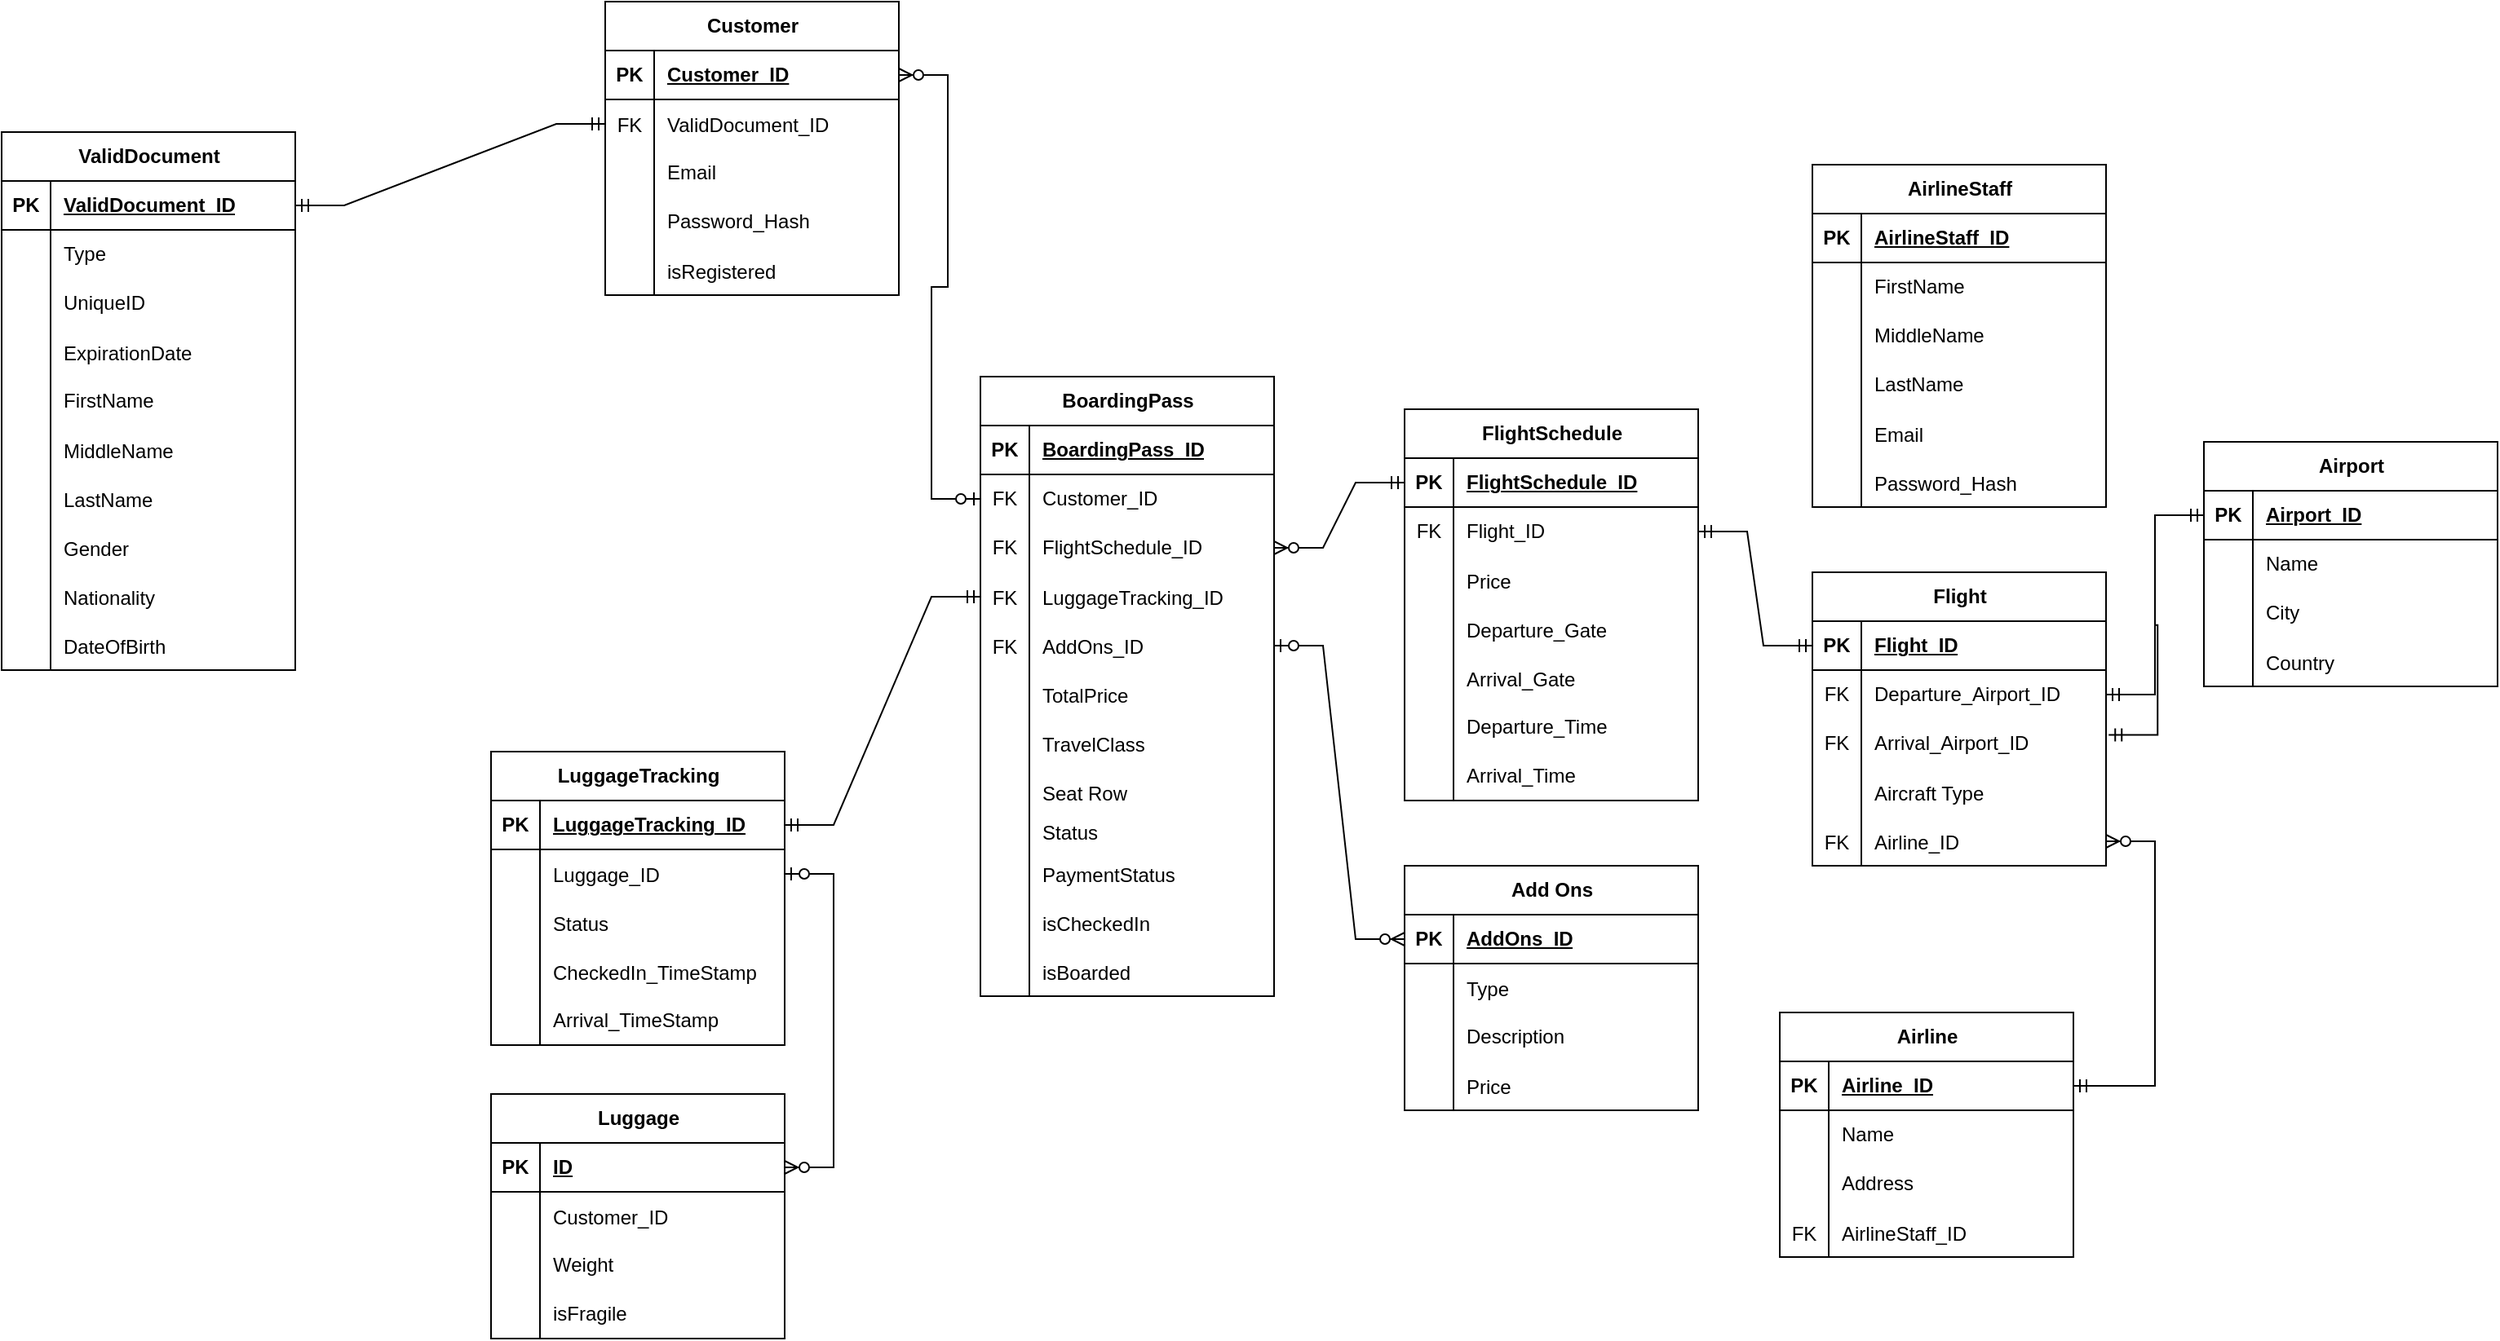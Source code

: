<mxfile version="21.5.0" type="github">
  <diagram id="R2lEEEUBdFMjLlhIrx00" name="Page-1">
    <mxGraphModel dx="2835" dy="1988" grid="1" gridSize="10" guides="1" tooltips="1" connect="1" arrows="1" fold="1" page="1" pageScale="1" pageWidth="850" pageHeight="1100" math="0" shadow="0" extFonts="Permanent Marker^https://fonts.googleapis.com/css?family=Permanent+Marker">
      <root>
        <mxCell id="0" />
        <mxCell id="1" parent="0" />
        <mxCell id="eyuEpzJlEWPJVDNOHBu5-1" value="Customer" style="shape=table;startSize=30;container=1;collapsible=1;childLayout=tableLayout;fixedRows=1;rowLines=0;fontStyle=1;align=center;resizeLast=1;html=1;" parent="1" vertex="1">
          <mxGeometry x="220" y="-620" width="180" height="180" as="geometry" />
        </mxCell>
        <mxCell id="eyuEpzJlEWPJVDNOHBu5-2" value="" style="shape=tableRow;horizontal=0;startSize=0;swimlaneHead=0;swimlaneBody=0;fillColor=none;collapsible=0;dropTarget=0;points=[[0,0.5],[1,0.5]];portConstraint=eastwest;top=0;left=0;right=0;bottom=1;" parent="eyuEpzJlEWPJVDNOHBu5-1" vertex="1">
          <mxGeometry y="30" width="180" height="30" as="geometry" />
        </mxCell>
        <mxCell id="eyuEpzJlEWPJVDNOHBu5-3" value="PK" style="shape=partialRectangle;connectable=0;fillColor=none;top=0;left=0;bottom=0;right=0;fontStyle=1;overflow=hidden;whiteSpace=wrap;html=1;" parent="eyuEpzJlEWPJVDNOHBu5-2" vertex="1">
          <mxGeometry width="30" height="30" as="geometry">
            <mxRectangle width="30" height="30" as="alternateBounds" />
          </mxGeometry>
        </mxCell>
        <mxCell id="eyuEpzJlEWPJVDNOHBu5-4" value="Customer_ID" style="shape=partialRectangle;connectable=0;fillColor=none;top=0;left=0;bottom=0;right=0;align=left;spacingLeft=6;fontStyle=5;overflow=hidden;whiteSpace=wrap;html=1;" parent="eyuEpzJlEWPJVDNOHBu5-2" vertex="1">
          <mxGeometry x="30" width="150" height="30" as="geometry">
            <mxRectangle width="150" height="30" as="alternateBounds" />
          </mxGeometry>
        </mxCell>
        <mxCell id="44jQb2-eKvVDKk8hCg70-37" value="" style="shape=tableRow;horizontal=0;startSize=0;swimlaneHead=0;swimlaneBody=0;fillColor=none;collapsible=0;dropTarget=0;points=[[0,0.5],[1,0.5]];portConstraint=eastwest;top=0;left=0;right=0;bottom=0;" parent="eyuEpzJlEWPJVDNOHBu5-1" vertex="1">
          <mxGeometry y="60" width="180" height="30" as="geometry" />
        </mxCell>
        <mxCell id="44jQb2-eKvVDKk8hCg70-38" value="FK" style="shape=partialRectangle;connectable=0;fillColor=none;top=0;left=0;bottom=0;right=0;editable=1;overflow=hidden;" parent="44jQb2-eKvVDKk8hCg70-37" vertex="1">
          <mxGeometry width="30" height="30" as="geometry">
            <mxRectangle width="30" height="30" as="alternateBounds" />
          </mxGeometry>
        </mxCell>
        <mxCell id="44jQb2-eKvVDKk8hCg70-39" value="ValidDocument_ID" style="shape=partialRectangle;connectable=0;fillColor=none;top=0;left=0;bottom=0;right=0;align=left;spacingLeft=6;overflow=hidden;" parent="44jQb2-eKvVDKk8hCg70-37" vertex="1">
          <mxGeometry x="30" width="150" height="30" as="geometry">
            <mxRectangle width="150" height="30" as="alternateBounds" />
          </mxGeometry>
        </mxCell>
        <mxCell id="eyuEpzJlEWPJVDNOHBu5-8" value="" style="shape=tableRow;horizontal=0;startSize=0;swimlaneHead=0;swimlaneBody=0;fillColor=none;collapsible=0;dropTarget=0;points=[[0,0.5],[1,0.5]];portConstraint=eastwest;top=0;left=0;right=0;bottom=0;" parent="eyuEpzJlEWPJVDNOHBu5-1" vertex="1">
          <mxGeometry y="90" width="180" height="30" as="geometry" />
        </mxCell>
        <mxCell id="eyuEpzJlEWPJVDNOHBu5-9" value="" style="shape=partialRectangle;connectable=0;fillColor=none;top=0;left=0;bottom=0;right=0;editable=1;overflow=hidden;whiteSpace=wrap;html=1;" parent="eyuEpzJlEWPJVDNOHBu5-8" vertex="1">
          <mxGeometry width="30" height="30" as="geometry">
            <mxRectangle width="30" height="30" as="alternateBounds" />
          </mxGeometry>
        </mxCell>
        <mxCell id="eyuEpzJlEWPJVDNOHBu5-10" value="Email" style="shape=partialRectangle;connectable=0;fillColor=none;top=0;left=0;bottom=0;right=0;align=left;spacingLeft=6;overflow=hidden;whiteSpace=wrap;html=1;" parent="eyuEpzJlEWPJVDNOHBu5-8" vertex="1">
          <mxGeometry x="30" width="150" height="30" as="geometry">
            <mxRectangle width="150" height="30" as="alternateBounds" />
          </mxGeometry>
        </mxCell>
        <mxCell id="eyuEpzJlEWPJVDNOHBu5-11" value="" style="shape=tableRow;horizontal=0;startSize=0;swimlaneHead=0;swimlaneBody=0;fillColor=none;collapsible=0;dropTarget=0;points=[[0,0.5],[1,0.5]];portConstraint=eastwest;top=0;left=0;right=0;bottom=0;" parent="eyuEpzJlEWPJVDNOHBu5-1" vertex="1">
          <mxGeometry y="120" width="180" height="30" as="geometry" />
        </mxCell>
        <mxCell id="eyuEpzJlEWPJVDNOHBu5-12" value="" style="shape=partialRectangle;connectable=0;fillColor=none;top=0;left=0;bottom=0;right=0;editable=1;overflow=hidden;whiteSpace=wrap;html=1;" parent="eyuEpzJlEWPJVDNOHBu5-11" vertex="1">
          <mxGeometry width="30" height="30" as="geometry">
            <mxRectangle width="30" height="30" as="alternateBounds" />
          </mxGeometry>
        </mxCell>
        <mxCell id="eyuEpzJlEWPJVDNOHBu5-13" value="Password_Hash" style="shape=partialRectangle;connectable=0;fillColor=none;top=0;left=0;bottom=0;right=0;align=left;spacingLeft=6;overflow=hidden;whiteSpace=wrap;html=1;" parent="eyuEpzJlEWPJVDNOHBu5-11" vertex="1">
          <mxGeometry x="30" width="150" height="30" as="geometry">
            <mxRectangle width="150" height="30" as="alternateBounds" />
          </mxGeometry>
        </mxCell>
        <mxCell id="eyuEpzJlEWPJVDNOHBu5-299" value="" style="shape=tableRow;horizontal=0;startSize=0;swimlaneHead=0;swimlaneBody=0;fillColor=none;collapsible=0;dropTarget=0;points=[[0,0.5],[1,0.5]];portConstraint=eastwest;top=0;left=0;right=0;bottom=0;" parent="eyuEpzJlEWPJVDNOHBu5-1" vertex="1">
          <mxGeometry y="150" width="180" height="30" as="geometry" />
        </mxCell>
        <mxCell id="eyuEpzJlEWPJVDNOHBu5-300" value="" style="shape=partialRectangle;connectable=0;fillColor=none;top=0;left=0;bottom=0;right=0;editable=1;overflow=hidden;" parent="eyuEpzJlEWPJVDNOHBu5-299" vertex="1">
          <mxGeometry width="30" height="30" as="geometry">
            <mxRectangle width="30" height="30" as="alternateBounds" />
          </mxGeometry>
        </mxCell>
        <mxCell id="eyuEpzJlEWPJVDNOHBu5-301" value="isRegistered" style="shape=partialRectangle;connectable=0;fillColor=none;top=0;left=0;bottom=0;right=0;align=left;spacingLeft=6;overflow=hidden;" parent="eyuEpzJlEWPJVDNOHBu5-299" vertex="1">
          <mxGeometry x="30" width="150" height="30" as="geometry">
            <mxRectangle width="150" height="30" as="alternateBounds" />
          </mxGeometry>
        </mxCell>
        <mxCell id="eyuEpzJlEWPJVDNOHBu5-27" value="BoardingPass" style="shape=table;startSize=30;container=1;collapsible=1;childLayout=tableLayout;fixedRows=1;rowLines=0;fontStyle=1;align=center;resizeLast=1;html=1;" parent="1" vertex="1">
          <mxGeometry x="450" y="-390" width="180" height="380" as="geometry" />
        </mxCell>
        <mxCell id="eyuEpzJlEWPJVDNOHBu5-28" value="" style="shape=tableRow;horizontal=0;startSize=0;swimlaneHead=0;swimlaneBody=0;fillColor=none;collapsible=0;dropTarget=0;points=[[0,0.5],[1,0.5]];portConstraint=eastwest;top=0;left=0;right=0;bottom=1;" parent="eyuEpzJlEWPJVDNOHBu5-27" vertex="1">
          <mxGeometry y="30" width="180" height="30" as="geometry" />
        </mxCell>
        <mxCell id="eyuEpzJlEWPJVDNOHBu5-29" value="PK" style="shape=partialRectangle;connectable=0;fillColor=none;top=0;left=0;bottom=0;right=0;fontStyle=1;overflow=hidden;whiteSpace=wrap;html=1;" parent="eyuEpzJlEWPJVDNOHBu5-28" vertex="1">
          <mxGeometry width="30" height="30" as="geometry">
            <mxRectangle width="30" height="30" as="alternateBounds" />
          </mxGeometry>
        </mxCell>
        <mxCell id="eyuEpzJlEWPJVDNOHBu5-30" value="BoardingPass_ID" style="shape=partialRectangle;connectable=0;fillColor=none;top=0;left=0;bottom=0;right=0;align=left;spacingLeft=6;fontStyle=5;overflow=hidden;whiteSpace=wrap;html=1;" parent="eyuEpzJlEWPJVDNOHBu5-28" vertex="1">
          <mxGeometry x="30" width="150" height="30" as="geometry">
            <mxRectangle width="150" height="30" as="alternateBounds" />
          </mxGeometry>
        </mxCell>
        <mxCell id="eyuEpzJlEWPJVDNOHBu5-31" value="" style="shape=tableRow;horizontal=0;startSize=0;swimlaneHead=0;swimlaneBody=0;fillColor=none;collapsible=0;dropTarget=0;points=[[0,0.5],[1,0.5]];portConstraint=eastwest;top=0;left=0;right=0;bottom=0;" parent="eyuEpzJlEWPJVDNOHBu5-27" vertex="1">
          <mxGeometry y="60" width="180" height="30" as="geometry" />
        </mxCell>
        <mxCell id="eyuEpzJlEWPJVDNOHBu5-32" value="FK" style="shape=partialRectangle;connectable=0;fillColor=none;top=0;left=0;bottom=0;right=0;editable=1;overflow=hidden;whiteSpace=wrap;html=1;" parent="eyuEpzJlEWPJVDNOHBu5-31" vertex="1">
          <mxGeometry width="30" height="30" as="geometry">
            <mxRectangle width="30" height="30" as="alternateBounds" />
          </mxGeometry>
        </mxCell>
        <mxCell id="eyuEpzJlEWPJVDNOHBu5-33" value="Customer_ID" style="shape=partialRectangle;connectable=0;fillColor=none;top=0;left=0;bottom=0;right=0;align=left;spacingLeft=6;overflow=hidden;whiteSpace=wrap;html=1;" parent="eyuEpzJlEWPJVDNOHBu5-31" vertex="1">
          <mxGeometry x="30" width="150" height="30" as="geometry">
            <mxRectangle width="150" height="30" as="alternateBounds" />
          </mxGeometry>
        </mxCell>
        <mxCell id="eyuEpzJlEWPJVDNOHBu5-34" value="" style="shape=tableRow;horizontal=0;startSize=0;swimlaneHead=0;swimlaneBody=0;fillColor=none;collapsible=0;dropTarget=0;points=[[0,0.5],[1,0.5]];portConstraint=eastwest;top=0;left=0;right=0;bottom=0;" parent="eyuEpzJlEWPJVDNOHBu5-27" vertex="1">
          <mxGeometry y="90" width="180" height="30" as="geometry" />
        </mxCell>
        <mxCell id="eyuEpzJlEWPJVDNOHBu5-35" value="FK" style="shape=partialRectangle;connectable=0;fillColor=none;top=0;left=0;bottom=0;right=0;editable=1;overflow=hidden;whiteSpace=wrap;html=1;" parent="eyuEpzJlEWPJVDNOHBu5-34" vertex="1">
          <mxGeometry width="30" height="30" as="geometry">
            <mxRectangle width="30" height="30" as="alternateBounds" />
          </mxGeometry>
        </mxCell>
        <mxCell id="eyuEpzJlEWPJVDNOHBu5-36" value="FlightSchedule_ID" style="shape=partialRectangle;connectable=0;fillColor=none;top=0;left=0;bottom=0;right=0;align=left;spacingLeft=6;overflow=hidden;whiteSpace=wrap;html=1;" parent="eyuEpzJlEWPJVDNOHBu5-34" vertex="1">
          <mxGeometry x="30" width="150" height="30" as="geometry">
            <mxRectangle width="150" height="30" as="alternateBounds" />
          </mxGeometry>
        </mxCell>
        <mxCell id="eyuEpzJlEWPJVDNOHBu5-241" value="" style="shape=tableRow;horizontal=0;startSize=0;swimlaneHead=0;swimlaneBody=0;fillColor=none;collapsible=0;dropTarget=0;points=[[0,0.5],[1,0.5]];portConstraint=eastwest;top=0;left=0;right=0;bottom=0;" parent="eyuEpzJlEWPJVDNOHBu5-27" vertex="1">
          <mxGeometry y="120" width="180" height="30" as="geometry" />
        </mxCell>
        <mxCell id="eyuEpzJlEWPJVDNOHBu5-242" value="FK" style="shape=partialRectangle;connectable=0;fillColor=none;top=0;left=0;bottom=0;right=0;editable=1;overflow=hidden;" parent="eyuEpzJlEWPJVDNOHBu5-241" vertex="1">
          <mxGeometry width="30" height="30" as="geometry">
            <mxRectangle width="30" height="30" as="alternateBounds" />
          </mxGeometry>
        </mxCell>
        <mxCell id="eyuEpzJlEWPJVDNOHBu5-243" value="LuggageTracking_ID" style="shape=partialRectangle;connectable=0;fillColor=none;top=0;left=0;bottom=0;right=0;align=left;spacingLeft=6;overflow=hidden;" parent="eyuEpzJlEWPJVDNOHBu5-241" vertex="1">
          <mxGeometry x="30" width="150" height="30" as="geometry">
            <mxRectangle width="150" height="30" as="alternateBounds" />
          </mxGeometry>
        </mxCell>
        <mxCell id="ergzo47lvhciCynFv5o4-43" value="" style="shape=tableRow;horizontal=0;startSize=0;swimlaneHead=0;swimlaneBody=0;fillColor=none;collapsible=0;dropTarget=0;points=[[0,0.5],[1,0.5]];portConstraint=eastwest;top=0;left=0;right=0;bottom=0;" parent="eyuEpzJlEWPJVDNOHBu5-27" vertex="1">
          <mxGeometry y="150" width="180" height="30" as="geometry" />
        </mxCell>
        <mxCell id="ergzo47lvhciCynFv5o4-44" value="FK" style="shape=partialRectangle;connectable=0;fillColor=none;top=0;left=0;bottom=0;right=0;editable=1;overflow=hidden;" parent="ergzo47lvhciCynFv5o4-43" vertex="1">
          <mxGeometry width="30" height="30" as="geometry">
            <mxRectangle width="30" height="30" as="alternateBounds" />
          </mxGeometry>
        </mxCell>
        <mxCell id="ergzo47lvhciCynFv5o4-45" value="AddOns_ID" style="shape=partialRectangle;connectable=0;fillColor=none;top=0;left=0;bottom=0;right=0;align=left;spacingLeft=6;overflow=hidden;" parent="ergzo47lvhciCynFv5o4-43" vertex="1">
          <mxGeometry x="30" width="150" height="30" as="geometry">
            <mxRectangle width="150" height="30" as="alternateBounds" />
          </mxGeometry>
        </mxCell>
        <mxCell id="ergzo47lvhciCynFv5o4-102" value="" style="shape=tableRow;horizontal=0;startSize=0;swimlaneHead=0;swimlaneBody=0;fillColor=none;collapsible=0;dropTarget=0;points=[[0,0.5],[1,0.5]];portConstraint=eastwest;top=0;left=0;right=0;bottom=0;" parent="eyuEpzJlEWPJVDNOHBu5-27" vertex="1">
          <mxGeometry y="180" width="180" height="30" as="geometry" />
        </mxCell>
        <mxCell id="ergzo47lvhciCynFv5o4-103" value="" style="shape=partialRectangle;connectable=0;fillColor=none;top=0;left=0;bottom=0;right=0;editable=1;overflow=hidden;" parent="ergzo47lvhciCynFv5o4-102" vertex="1">
          <mxGeometry width="30" height="30" as="geometry">
            <mxRectangle width="30" height="30" as="alternateBounds" />
          </mxGeometry>
        </mxCell>
        <mxCell id="ergzo47lvhciCynFv5o4-104" value="TotalPrice" style="shape=partialRectangle;connectable=0;fillColor=none;top=0;left=0;bottom=0;right=0;align=left;spacingLeft=6;overflow=hidden;" parent="ergzo47lvhciCynFv5o4-102" vertex="1">
          <mxGeometry x="30" width="150" height="30" as="geometry">
            <mxRectangle width="150" height="30" as="alternateBounds" />
          </mxGeometry>
        </mxCell>
        <mxCell id="eyuEpzJlEWPJVDNOHBu5-311" value="" style="shape=tableRow;horizontal=0;startSize=0;swimlaneHead=0;swimlaneBody=0;fillColor=none;collapsible=0;dropTarget=0;points=[[0,0.5],[1,0.5]];portConstraint=eastwest;top=0;left=0;right=0;bottom=0;" parent="eyuEpzJlEWPJVDNOHBu5-27" vertex="1">
          <mxGeometry y="210" width="180" height="30" as="geometry" />
        </mxCell>
        <mxCell id="eyuEpzJlEWPJVDNOHBu5-312" value="" style="shape=partialRectangle;connectable=0;fillColor=none;top=0;left=0;bottom=0;right=0;editable=1;overflow=hidden;" parent="eyuEpzJlEWPJVDNOHBu5-311" vertex="1">
          <mxGeometry width="30" height="30" as="geometry">
            <mxRectangle width="30" height="30" as="alternateBounds" />
          </mxGeometry>
        </mxCell>
        <mxCell id="eyuEpzJlEWPJVDNOHBu5-313" value="TravelClass" style="shape=partialRectangle;connectable=0;fillColor=none;top=0;left=0;bottom=0;right=0;align=left;spacingLeft=6;overflow=hidden;" parent="eyuEpzJlEWPJVDNOHBu5-311" vertex="1">
          <mxGeometry x="30" width="150" height="30" as="geometry">
            <mxRectangle width="150" height="30" as="alternateBounds" />
          </mxGeometry>
        </mxCell>
        <mxCell id="44jQb2-eKvVDKk8hCg70-2" value="" style="shape=tableRow;horizontal=0;startSize=0;swimlaneHead=0;swimlaneBody=0;fillColor=none;collapsible=0;dropTarget=0;points=[[0,0.5],[1,0.5]];portConstraint=eastwest;top=0;left=0;right=0;bottom=0;" parent="eyuEpzJlEWPJVDNOHBu5-27" vertex="1">
          <mxGeometry y="240" width="180" height="30" as="geometry" />
        </mxCell>
        <mxCell id="44jQb2-eKvVDKk8hCg70-3" value="" style="shape=partialRectangle;connectable=0;fillColor=none;top=0;left=0;bottom=0;right=0;editable=1;overflow=hidden;" parent="44jQb2-eKvVDKk8hCg70-2" vertex="1">
          <mxGeometry width="30" height="30" as="geometry">
            <mxRectangle width="30" height="30" as="alternateBounds" />
          </mxGeometry>
        </mxCell>
        <mxCell id="44jQb2-eKvVDKk8hCg70-4" value="Seat Row" style="shape=partialRectangle;connectable=0;fillColor=none;top=0;left=0;bottom=0;right=0;align=left;spacingLeft=6;overflow=hidden;" parent="44jQb2-eKvVDKk8hCg70-2" vertex="1">
          <mxGeometry x="30" width="150" height="30" as="geometry">
            <mxRectangle width="150" height="30" as="alternateBounds" />
          </mxGeometry>
        </mxCell>
        <mxCell id="eyuEpzJlEWPJVDNOHBu5-37" value="" style="shape=tableRow;horizontal=0;startSize=0;swimlaneHead=0;swimlaneBody=0;fillColor=none;collapsible=0;dropTarget=0;points=[[0,0.5],[1,0.5]];portConstraint=eastwest;top=0;left=0;right=0;bottom=0;" parent="eyuEpzJlEWPJVDNOHBu5-27" vertex="1">
          <mxGeometry y="270" width="180" height="20" as="geometry" />
        </mxCell>
        <mxCell id="eyuEpzJlEWPJVDNOHBu5-38" value="" style="shape=partialRectangle;connectable=0;fillColor=none;top=0;left=0;bottom=0;right=0;editable=1;overflow=hidden;whiteSpace=wrap;html=1;" parent="eyuEpzJlEWPJVDNOHBu5-37" vertex="1">
          <mxGeometry width="30" height="20" as="geometry">
            <mxRectangle width="30" height="20" as="alternateBounds" />
          </mxGeometry>
        </mxCell>
        <mxCell id="eyuEpzJlEWPJVDNOHBu5-39" value="Status" style="shape=partialRectangle;connectable=0;fillColor=none;top=0;left=0;bottom=0;right=0;align=left;spacingLeft=6;overflow=hidden;whiteSpace=wrap;html=1;" parent="eyuEpzJlEWPJVDNOHBu5-37" vertex="1">
          <mxGeometry x="30" width="150" height="20" as="geometry">
            <mxRectangle width="150" height="20" as="alternateBounds" />
          </mxGeometry>
        </mxCell>
        <mxCell id="eyuEpzJlEWPJVDNOHBu5-41" value="" style="shape=tableRow;horizontal=0;startSize=0;swimlaneHead=0;swimlaneBody=0;fillColor=none;collapsible=0;dropTarget=0;points=[[0,0.5],[1,0.5]];portConstraint=eastwest;top=0;left=0;right=0;bottom=0;" parent="eyuEpzJlEWPJVDNOHBu5-27" vertex="1">
          <mxGeometry y="290" width="180" height="30" as="geometry" />
        </mxCell>
        <mxCell id="eyuEpzJlEWPJVDNOHBu5-42" value="" style="shape=partialRectangle;connectable=0;fillColor=none;top=0;left=0;bottom=0;right=0;editable=1;overflow=hidden;" parent="eyuEpzJlEWPJVDNOHBu5-41" vertex="1">
          <mxGeometry width="30" height="30" as="geometry">
            <mxRectangle width="30" height="30" as="alternateBounds" />
          </mxGeometry>
        </mxCell>
        <mxCell id="eyuEpzJlEWPJVDNOHBu5-43" value="PaymentStatus" style="shape=partialRectangle;connectable=0;fillColor=none;top=0;left=0;bottom=0;right=0;align=left;spacingLeft=6;overflow=hidden;" parent="eyuEpzJlEWPJVDNOHBu5-41" vertex="1">
          <mxGeometry x="30" width="150" height="30" as="geometry">
            <mxRectangle width="150" height="30" as="alternateBounds" />
          </mxGeometry>
        </mxCell>
        <mxCell id="eyuEpzJlEWPJVDNOHBu5-229" value="" style="shape=tableRow;horizontal=0;startSize=0;swimlaneHead=0;swimlaneBody=0;fillColor=none;collapsible=0;dropTarget=0;points=[[0,0.5],[1,0.5]];portConstraint=eastwest;top=0;left=0;right=0;bottom=0;" parent="eyuEpzJlEWPJVDNOHBu5-27" vertex="1">
          <mxGeometry y="320" width="180" height="30" as="geometry" />
        </mxCell>
        <mxCell id="eyuEpzJlEWPJVDNOHBu5-230" value="" style="shape=partialRectangle;connectable=0;fillColor=none;top=0;left=0;bottom=0;right=0;editable=1;overflow=hidden;" parent="eyuEpzJlEWPJVDNOHBu5-229" vertex="1">
          <mxGeometry width="30" height="30" as="geometry">
            <mxRectangle width="30" height="30" as="alternateBounds" />
          </mxGeometry>
        </mxCell>
        <mxCell id="eyuEpzJlEWPJVDNOHBu5-231" value="isCheckedIn" style="shape=partialRectangle;connectable=0;fillColor=none;top=0;left=0;bottom=0;right=0;align=left;spacingLeft=6;overflow=hidden;" parent="eyuEpzJlEWPJVDNOHBu5-229" vertex="1">
          <mxGeometry x="30" width="150" height="30" as="geometry">
            <mxRectangle width="150" height="30" as="alternateBounds" />
          </mxGeometry>
        </mxCell>
        <mxCell id="eyuEpzJlEWPJVDNOHBu5-226" value="" style="shape=tableRow;horizontal=0;startSize=0;swimlaneHead=0;swimlaneBody=0;fillColor=none;collapsible=0;dropTarget=0;points=[[0,0.5],[1,0.5]];portConstraint=eastwest;top=0;left=0;right=0;bottom=0;" parent="eyuEpzJlEWPJVDNOHBu5-27" vertex="1">
          <mxGeometry y="350" width="180" height="30" as="geometry" />
        </mxCell>
        <mxCell id="eyuEpzJlEWPJVDNOHBu5-227" value="" style="shape=partialRectangle;connectable=0;fillColor=none;top=0;left=0;bottom=0;right=0;editable=1;overflow=hidden;" parent="eyuEpzJlEWPJVDNOHBu5-226" vertex="1">
          <mxGeometry width="30" height="30" as="geometry">
            <mxRectangle width="30" height="30" as="alternateBounds" />
          </mxGeometry>
        </mxCell>
        <mxCell id="eyuEpzJlEWPJVDNOHBu5-228" value="isBoarded" style="shape=partialRectangle;connectable=0;fillColor=none;top=0;left=0;bottom=0;right=0;align=left;spacingLeft=6;overflow=hidden;" parent="eyuEpzJlEWPJVDNOHBu5-226" vertex="1">
          <mxGeometry x="30" width="150" height="30" as="geometry">
            <mxRectangle width="150" height="30" as="alternateBounds" />
          </mxGeometry>
        </mxCell>
        <mxCell id="eyuEpzJlEWPJVDNOHBu5-71" value="FlightSchedule" style="shape=table;startSize=30;container=1;collapsible=1;childLayout=tableLayout;fixedRows=1;rowLines=0;fontStyle=1;align=center;resizeLast=1;html=1;" parent="1" vertex="1">
          <mxGeometry x="710" y="-370" width="180" height="240" as="geometry" />
        </mxCell>
        <mxCell id="eyuEpzJlEWPJVDNOHBu5-72" value="" style="shape=tableRow;horizontal=0;startSize=0;swimlaneHead=0;swimlaneBody=0;fillColor=none;collapsible=0;dropTarget=0;points=[[0,0.5],[1,0.5]];portConstraint=eastwest;top=0;left=0;right=0;bottom=1;" parent="eyuEpzJlEWPJVDNOHBu5-71" vertex="1">
          <mxGeometry y="30" width="180" height="30" as="geometry" />
        </mxCell>
        <mxCell id="eyuEpzJlEWPJVDNOHBu5-73" value="PK" style="shape=partialRectangle;connectable=0;fillColor=none;top=0;left=0;bottom=0;right=0;fontStyle=1;overflow=hidden;whiteSpace=wrap;html=1;" parent="eyuEpzJlEWPJVDNOHBu5-72" vertex="1">
          <mxGeometry width="30" height="30" as="geometry">
            <mxRectangle width="30" height="30" as="alternateBounds" />
          </mxGeometry>
        </mxCell>
        <mxCell id="eyuEpzJlEWPJVDNOHBu5-74" value="FlightSchedule_ID" style="shape=partialRectangle;connectable=0;fillColor=none;top=0;left=0;bottom=0;right=0;align=left;spacingLeft=6;fontStyle=5;overflow=hidden;whiteSpace=wrap;html=1;" parent="eyuEpzJlEWPJVDNOHBu5-72" vertex="1">
          <mxGeometry x="30" width="150" height="30" as="geometry">
            <mxRectangle width="150" height="30" as="alternateBounds" />
          </mxGeometry>
        </mxCell>
        <mxCell id="eyuEpzJlEWPJVDNOHBu5-75" value="" style="shape=tableRow;horizontal=0;startSize=0;swimlaneHead=0;swimlaneBody=0;fillColor=none;collapsible=0;dropTarget=0;points=[[0,0.5],[1,0.5]];portConstraint=eastwest;top=0;left=0;right=0;bottom=0;" parent="eyuEpzJlEWPJVDNOHBu5-71" vertex="1">
          <mxGeometry y="60" width="180" height="30" as="geometry" />
        </mxCell>
        <mxCell id="eyuEpzJlEWPJVDNOHBu5-76" value="FK" style="shape=partialRectangle;connectable=0;fillColor=none;top=0;left=0;bottom=0;right=0;editable=1;overflow=hidden;whiteSpace=wrap;html=1;" parent="eyuEpzJlEWPJVDNOHBu5-75" vertex="1">
          <mxGeometry width="30" height="30" as="geometry">
            <mxRectangle width="30" height="30" as="alternateBounds" />
          </mxGeometry>
        </mxCell>
        <mxCell id="eyuEpzJlEWPJVDNOHBu5-77" value="Flight_ID" style="shape=partialRectangle;connectable=0;fillColor=none;top=0;left=0;bottom=0;right=0;align=left;spacingLeft=6;overflow=hidden;whiteSpace=wrap;html=1;" parent="eyuEpzJlEWPJVDNOHBu5-75" vertex="1">
          <mxGeometry x="30" width="150" height="30" as="geometry">
            <mxRectangle width="150" height="30" as="alternateBounds" />
          </mxGeometry>
        </mxCell>
        <mxCell id="eyuEpzJlEWPJVDNOHBu5-292" value="" style="shape=tableRow;horizontal=0;startSize=0;swimlaneHead=0;swimlaneBody=0;fillColor=none;collapsible=0;dropTarget=0;points=[[0,0.5],[1,0.5]];portConstraint=eastwest;top=0;left=0;right=0;bottom=0;" parent="eyuEpzJlEWPJVDNOHBu5-71" vertex="1">
          <mxGeometry y="90" width="180" height="30" as="geometry" />
        </mxCell>
        <mxCell id="eyuEpzJlEWPJVDNOHBu5-293" value="" style="shape=partialRectangle;connectable=0;fillColor=none;top=0;left=0;bottom=0;right=0;editable=1;overflow=hidden;" parent="eyuEpzJlEWPJVDNOHBu5-292" vertex="1">
          <mxGeometry width="30" height="30" as="geometry">
            <mxRectangle width="30" height="30" as="alternateBounds" />
          </mxGeometry>
        </mxCell>
        <mxCell id="eyuEpzJlEWPJVDNOHBu5-294" value="Price" style="shape=partialRectangle;connectable=0;fillColor=none;top=0;left=0;bottom=0;right=0;align=left;spacingLeft=6;overflow=hidden;" parent="eyuEpzJlEWPJVDNOHBu5-292" vertex="1">
          <mxGeometry x="30" width="150" height="30" as="geometry">
            <mxRectangle width="150" height="30" as="alternateBounds" />
          </mxGeometry>
        </mxCell>
        <mxCell id="eyuEpzJlEWPJVDNOHBu5-176" value="" style="shape=tableRow;horizontal=0;startSize=0;swimlaneHead=0;swimlaneBody=0;fillColor=none;collapsible=0;dropTarget=0;points=[[0,0.5],[1,0.5]];portConstraint=eastwest;top=0;left=0;right=0;bottom=0;" parent="eyuEpzJlEWPJVDNOHBu5-71" vertex="1">
          <mxGeometry y="120" width="180" height="30" as="geometry" />
        </mxCell>
        <mxCell id="eyuEpzJlEWPJVDNOHBu5-177" value="" style="shape=partialRectangle;connectable=0;fillColor=none;top=0;left=0;bottom=0;right=0;editable=1;overflow=hidden;" parent="eyuEpzJlEWPJVDNOHBu5-176" vertex="1">
          <mxGeometry width="30" height="30" as="geometry">
            <mxRectangle width="30" height="30" as="alternateBounds" />
          </mxGeometry>
        </mxCell>
        <mxCell id="eyuEpzJlEWPJVDNOHBu5-178" value="Departure_Gate" style="shape=partialRectangle;connectable=0;fillColor=none;top=0;left=0;bottom=0;right=0;align=left;spacingLeft=6;overflow=hidden;" parent="eyuEpzJlEWPJVDNOHBu5-176" vertex="1">
          <mxGeometry x="30" width="150" height="30" as="geometry">
            <mxRectangle width="150" height="30" as="alternateBounds" />
          </mxGeometry>
        </mxCell>
        <mxCell id="eyuEpzJlEWPJVDNOHBu5-179" value="" style="shape=tableRow;horizontal=0;startSize=0;swimlaneHead=0;swimlaneBody=0;fillColor=none;collapsible=0;dropTarget=0;points=[[0,0.5],[1,0.5]];portConstraint=eastwest;top=0;left=0;right=0;bottom=0;" parent="eyuEpzJlEWPJVDNOHBu5-71" vertex="1">
          <mxGeometry y="150" width="180" height="30" as="geometry" />
        </mxCell>
        <mxCell id="eyuEpzJlEWPJVDNOHBu5-180" value="" style="shape=partialRectangle;connectable=0;fillColor=none;top=0;left=0;bottom=0;right=0;editable=1;overflow=hidden;" parent="eyuEpzJlEWPJVDNOHBu5-179" vertex="1">
          <mxGeometry width="30" height="30" as="geometry">
            <mxRectangle width="30" height="30" as="alternateBounds" />
          </mxGeometry>
        </mxCell>
        <mxCell id="eyuEpzJlEWPJVDNOHBu5-181" value="Arrival_Gate" style="shape=partialRectangle;connectable=0;fillColor=none;top=0;left=0;bottom=0;right=0;align=left;spacingLeft=6;overflow=hidden;" parent="eyuEpzJlEWPJVDNOHBu5-179" vertex="1">
          <mxGeometry x="30" width="150" height="30" as="geometry">
            <mxRectangle width="150" height="30" as="alternateBounds" />
          </mxGeometry>
        </mxCell>
        <mxCell id="eyuEpzJlEWPJVDNOHBu5-78" value="" style="shape=tableRow;horizontal=0;startSize=0;swimlaneHead=0;swimlaneBody=0;fillColor=none;collapsible=0;dropTarget=0;points=[[0,0.5],[1,0.5]];portConstraint=eastwest;top=0;left=0;right=0;bottom=0;" parent="eyuEpzJlEWPJVDNOHBu5-71" vertex="1">
          <mxGeometry y="180" width="180" height="30" as="geometry" />
        </mxCell>
        <mxCell id="eyuEpzJlEWPJVDNOHBu5-79" value="" style="shape=partialRectangle;connectable=0;fillColor=none;top=0;left=0;bottom=0;right=0;editable=1;overflow=hidden;whiteSpace=wrap;html=1;" parent="eyuEpzJlEWPJVDNOHBu5-78" vertex="1">
          <mxGeometry width="30" height="30" as="geometry">
            <mxRectangle width="30" height="30" as="alternateBounds" />
          </mxGeometry>
        </mxCell>
        <mxCell id="eyuEpzJlEWPJVDNOHBu5-80" value="Departure_Time" style="shape=partialRectangle;connectable=0;fillColor=none;top=0;left=0;bottom=0;right=0;align=left;spacingLeft=6;overflow=hidden;whiteSpace=wrap;html=1;" parent="eyuEpzJlEWPJVDNOHBu5-78" vertex="1">
          <mxGeometry x="30" width="150" height="30" as="geometry">
            <mxRectangle width="150" height="30" as="alternateBounds" />
          </mxGeometry>
        </mxCell>
        <mxCell id="eyuEpzJlEWPJVDNOHBu5-81" value="" style="shape=tableRow;horizontal=0;startSize=0;swimlaneHead=0;swimlaneBody=0;fillColor=none;collapsible=0;dropTarget=0;points=[[0,0.5],[1,0.5]];portConstraint=eastwest;top=0;left=0;right=0;bottom=0;" parent="eyuEpzJlEWPJVDNOHBu5-71" vertex="1">
          <mxGeometry y="210" width="180" height="30" as="geometry" />
        </mxCell>
        <mxCell id="eyuEpzJlEWPJVDNOHBu5-82" value="" style="shape=partialRectangle;connectable=0;fillColor=none;top=0;left=0;bottom=0;right=0;editable=1;overflow=hidden;whiteSpace=wrap;html=1;" parent="eyuEpzJlEWPJVDNOHBu5-81" vertex="1">
          <mxGeometry width="30" height="30" as="geometry">
            <mxRectangle width="30" height="30" as="alternateBounds" />
          </mxGeometry>
        </mxCell>
        <mxCell id="eyuEpzJlEWPJVDNOHBu5-83" value="Arrival_Time" style="shape=partialRectangle;connectable=0;fillColor=none;top=0;left=0;bottom=0;right=0;align=left;spacingLeft=6;overflow=hidden;whiteSpace=wrap;html=1;" parent="eyuEpzJlEWPJVDNOHBu5-81" vertex="1">
          <mxGeometry x="30" width="150" height="30" as="geometry">
            <mxRectangle width="150" height="30" as="alternateBounds" />
          </mxGeometry>
        </mxCell>
        <mxCell id="eyuEpzJlEWPJVDNOHBu5-84" value="Flight" style="shape=table;startSize=30;container=1;collapsible=1;childLayout=tableLayout;fixedRows=1;rowLines=0;fontStyle=1;align=center;resizeLast=1;html=1;" parent="1" vertex="1">
          <mxGeometry x="960" y="-270" width="180" height="180" as="geometry" />
        </mxCell>
        <mxCell id="eyuEpzJlEWPJVDNOHBu5-85" value="" style="shape=tableRow;horizontal=0;startSize=0;swimlaneHead=0;swimlaneBody=0;fillColor=none;collapsible=0;dropTarget=0;points=[[0,0.5],[1,0.5]];portConstraint=eastwest;top=0;left=0;right=0;bottom=1;" parent="eyuEpzJlEWPJVDNOHBu5-84" vertex="1">
          <mxGeometry y="30" width="180" height="30" as="geometry" />
        </mxCell>
        <mxCell id="eyuEpzJlEWPJVDNOHBu5-86" value="PK" style="shape=partialRectangle;connectable=0;fillColor=none;top=0;left=0;bottom=0;right=0;fontStyle=1;overflow=hidden;whiteSpace=wrap;html=1;" parent="eyuEpzJlEWPJVDNOHBu5-85" vertex="1">
          <mxGeometry width="30" height="30" as="geometry">
            <mxRectangle width="30" height="30" as="alternateBounds" />
          </mxGeometry>
        </mxCell>
        <mxCell id="eyuEpzJlEWPJVDNOHBu5-87" value="Flight_ID" style="shape=partialRectangle;connectable=0;fillColor=none;top=0;left=0;bottom=0;right=0;align=left;spacingLeft=6;fontStyle=5;overflow=hidden;whiteSpace=wrap;html=1;" parent="eyuEpzJlEWPJVDNOHBu5-85" vertex="1">
          <mxGeometry x="30" width="150" height="30" as="geometry">
            <mxRectangle width="150" height="30" as="alternateBounds" />
          </mxGeometry>
        </mxCell>
        <mxCell id="eyuEpzJlEWPJVDNOHBu5-91" value="" style="shape=tableRow;horizontal=0;startSize=0;swimlaneHead=0;swimlaneBody=0;fillColor=none;collapsible=0;dropTarget=0;points=[[0,0.5],[1,0.5]];portConstraint=eastwest;top=0;left=0;right=0;bottom=0;" parent="eyuEpzJlEWPJVDNOHBu5-84" vertex="1">
          <mxGeometry y="60" width="180" height="30" as="geometry" />
        </mxCell>
        <mxCell id="eyuEpzJlEWPJVDNOHBu5-92" value="FK" style="shape=partialRectangle;connectable=0;fillColor=none;top=0;left=0;bottom=0;right=0;editable=1;overflow=hidden;whiteSpace=wrap;html=1;" parent="eyuEpzJlEWPJVDNOHBu5-91" vertex="1">
          <mxGeometry width="30" height="30" as="geometry">
            <mxRectangle width="30" height="30" as="alternateBounds" />
          </mxGeometry>
        </mxCell>
        <mxCell id="eyuEpzJlEWPJVDNOHBu5-93" value="Departure_Airport_ID" style="shape=partialRectangle;connectable=0;fillColor=none;top=0;left=0;bottom=0;right=0;align=left;spacingLeft=6;overflow=hidden;whiteSpace=wrap;html=1;" parent="eyuEpzJlEWPJVDNOHBu5-91" vertex="1">
          <mxGeometry x="30" width="150" height="30" as="geometry">
            <mxRectangle width="150" height="30" as="alternateBounds" />
          </mxGeometry>
        </mxCell>
        <mxCell id="eyuEpzJlEWPJVDNOHBu5-94" value="" style="shape=tableRow;horizontal=0;startSize=0;swimlaneHead=0;swimlaneBody=0;fillColor=none;collapsible=0;dropTarget=0;points=[[0,0.5],[1,0.5]];portConstraint=eastwest;top=0;left=0;right=0;bottom=0;" parent="eyuEpzJlEWPJVDNOHBu5-84" vertex="1">
          <mxGeometry y="90" width="180" height="30" as="geometry" />
        </mxCell>
        <mxCell id="eyuEpzJlEWPJVDNOHBu5-95" value="FK" style="shape=partialRectangle;connectable=0;fillColor=none;top=0;left=0;bottom=0;right=0;editable=1;overflow=hidden;whiteSpace=wrap;html=1;" parent="eyuEpzJlEWPJVDNOHBu5-94" vertex="1">
          <mxGeometry width="30" height="30" as="geometry">
            <mxRectangle width="30" height="30" as="alternateBounds" />
          </mxGeometry>
        </mxCell>
        <mxCell id="eyuEpzJlEWPJVDNOHBu5-96" value="Arrival_Airport_ID" style="shape=partialRectangle;connectable=0;fillColor=none;top=0;left=0;bottom=0;right=0;align=left;spacingLeft=6;overflow=hidden;whiteSpace=wrap;html=1;" parent="eyuEpzJlEWPJVDNOHBu5-94" vertex="1">
          <mxGeometry x="30" width="150" height="30" as="geometry">
            <mxRectangle width="150" height="30" as="alternateBounds" />
          </mxGeometry>
        </mxCell>
        <mxCell id="eyuEpzJlEWPJVDNOHBu5-210" value="" style="shape=tableRow;horizontal=0;startSize=0;swimlaneHead=0;swimlaneBody=0;fillColor=none;collapsible=0;dropTarget=0;points=[[0,0.5],[1,0.5]];portConstraint=eastwest;top=0;left=0;right=0;bottom=0;" parent="eyuEpzJlEWPJVDNOHBu5-84" vertex="1">
          <mxGeometry y="120" width="180" height="30" as="geometry" />
        </mxCell>
        <mxCell id="eyuEpzJlEWPJVDNOHBu5-211" value="" style="shape=partialRectangle;connectable=0;fillColor=none;top=0;left=0;bottom=0;right=0;editable=1;overflow=hidden;" parent="eyuEpzJlEWPJVDNOHBu5-210" vertex="1">
          <mxGeometry width="30" height="30" as="geometry">
            <mxRectangle width="30" height="30" as="alternateBounds" />
          </mxGeometry>
        </mxCell>
        <mxCell id="eyuEpzJlEWPJVDNOHBu5-212" value="Aircraft Type" style="shape=partialRectangle;connectable=0;fillColor=none;top=0;left=0;bottom=0;right=0;align=left;spacingLeft=6;overflow=hidden;" parent="eyuEpzJlEWPJVDNOHBu5-210" vertex="1">
          <mxGeometry x="30" width="150" height="30" as="geometry">
            <mxRectangle width="150" height="30" as="alternateBounds" />
          </mxGeometry>
        </mxCell>
        <mxCell id="eyuEpzJlEWPJVDNOHBu5-232" value="" style="shape=tableRow;horizontal=0;startSize=0;swimlaneHead=0;swimlaneBody=0;fillColor=none;collapsible=0;dropTarget=0;points=[[0,0.5],[1,0.5]];portConstraint=eastwest;top=0;left=0;right=0;bottom=0;" parent="eyuEpzJlEWPJVDNOHBu5-84" vertex="1">
          <mxGeometry y="150" width="180" height="30" as="geometry" />
        </mxCell>
        <mxCell id="eyuEpzJlEWPJVDNOHBu5-233" value="FK" style="shape=partialRectangle;connectable=0;fillColor=none;top=0;left=0;bottom=0;right=0;editable=1;overflow=hidden;" parent="eyuEpzJlEWPJVDNOHBu5-232" vertex="1">
          <mxGeometry width="30" height="30" as="geometry">
            <mxRectangle width="30" height="30" as="alternateBounds" />
          </mxGeometry>
        </mxCell>
        <mxCell id="eyuEpzJlEWPJVDNOHBu5-234" value="Airline_ID" style="shape=partialRectangle;connectable=0;fillColor=none;top=0;left=0;bottom=0;right=0;align=left;spacingLeft=6;overflow=hidden;" parent="eyuEpzJlEWPJVDNOHBu5-232" vertex="1">
          <mxGeometry x="30" width="150" height="30" as="geometry">
            <mxRectangle width="150" height="30" as="alternateBounds" />
          </mxGeometry>
        </mxCell>
        <mxCell id="eyuEpzJlEWPJVDNOHBu5-110" value="LuggageTracking" style="shape=table;startSize=30;container=1;collapsible=1;childLayout=tableLayout;fixedRows=1;rowLines=0;fontStyle=1;align=center;resizeLast=1;html=1;" parent="1" vertex="1">
          <mxGeometry x="150" y="-160" width="180" height="180" as="geometry" />
        </mxCell>
        <mxCell id="eyuEpzJlEWPJVDNOHBu5-111" value="" style="shape=tableRow;horizontal=0;startSize=0;swimlaneHead=0;swimlaneBody=0;fillColor=none;collapsible=0;dropTarget=0;points=[[0,0.5],[1,0.5]];portConstraint=eastwest;top=0;left=0;right=0;bottom=1;" parent="eyuEpzJlEWPJVDNOHBu5-110" vertex="1">
          <mxGeometry y="30" width="180" height="30" as="geometry" />
        </mxCell>
        <mxCell id="eyuEpzJlEWPJVDNOHBu5-112" value="PK" style="shape=partialRectangle;connectable=0;fillColor=none;top=0;left=0;bottom=0;right=0;fontStyle=1;overflow=hidden;whiteSpace=wrap;html=1;" parent="eyuEpzJlEWPJVDNOHBu5-111" vertex="1">
          <mxGeometry width="30" height="30" as="geometry">
            <mxRectangle width="30" height="30" as="alternateBounds" />
          </mxGeometry>
        </mxCell>
        <mxCell id="eyuEpzJlEWPJVDNOHBu5-113" value="LuggageTracking_ID" style="shape=partialRectangle;connectable=0;fillColor=none;top=0;left=0;bottom=0;right=0;align=left;spacingLeft=6;fontStyle=5;overflow=hidden;whiteSpace=wrap;html=1;" parent="eyuEpzJlEWPJVDNOHBu5-111" vertex="1">
          <mxGeometry x="30" width="150" height="30" as="geometry">
            <mxRectangle width="150" height="30" as="alternateBounds" />
          </mxGeometry>
        </mxCell>
        <mxCell id="eyuEpzJlEWPJVDNOHBu5-221" value="" style="shape=tableRow;horizontal=0;startSize=0;swimlaneHead=0;swimlaneBody=0;fillColor=none;collapsible=0;dropTarget=0;points=[[0,0.5],[1,0.5]];portConstraint=eastwest;top=0;left=0;right=0;bottom=0;" parent="eyuEpzJlEWPJVDNOHBu5-110" vertex="1">
          <mxGeometry y="60" width="180" height="30" as="geometry" />
        </mxCell>
        <mxCell id="eyuEpzJlEWPJVDNOHBu5-222" value="" style="shape=partialRectangle;connectable=0;fillColor=none;top=0;left=0;bottom=0;right=0;editable=1;overflow=hidden;" parent="eyuEpzJlEWPJVDNOHBu5-221" vertex="1">
          <mxGeometry width="30" height="30" as="geometry">
            <mxRectangle width="30" height="30" as="alternateBounds" />
          </mxGeometry>
        </mxCell>
        <mxCell id="eyuEpzJlEWPJVDNOHBu5-223" value="Luggage_ID" style="shape=partialRectangle;connectable=0;fillColor=none;top=0;left=0;bottom=0;right=0;align=left;spacingLeft=6;overflow=hidden;" parent="eyuEpzJlEWPJVDNOHBu5-221" vertex="1">
          <mxGeometry x="30" width="150" height="30" as="geometry">
            <mxRectangle width="150" height="30" as="alternateBounds" />
          </mxGeometry>
        </mxCell>
        <mxCell id="eyuEpzJlEWPJVDNOHBu5-154" value="" style="shape=tableRow;horizontal=0;startSize=0;swimlaneHead=0;swimlaneBody=0;fillColor=none;collapsible=0;dropTarget=0;points=[[0,0.5],[1,0.5]];portConstraint=eastwest;top=0;left=0;right=0;bottom=0;" parent="eyuEpzJlEWPJVDNOHBu5-110" vertex="1">
          <mxGeometry y="90" width="180" height="30" as="geometry" />
        </mxCell>
        <mxCell id="eyuEpzJlEWPJVDNOHBu5-155" value="" style="shape=partialRectangle;connectable=0;fillColor=none;top=0;left=0;bottom=0;right=0;editable=1;overflow=hidden;" parent="eyuEpzJlEWPJVDNOHBu5-154" vertex="1">
          <mxGeometry width="30" height="30" as="geometry">
            <mxRectangle width="30" height="30" as="alternateBounds" />
          </mxGeometry>
        </mxCell>
        <mxCell id="eyuEpzJlEWPJVDNOHBu5-156" value="Status" style="shape=partialRectangle;connectable=0;fillColor=none;top=0;left=0;bottom=0;right=0;align=left;spacingLeft=6;overflow=hidden;" parent="eyuEpzJlEWPJVDNOHBu5-154" vertex="1">
          <mxGeometry x="30" width="150" height="30" as="geometry">
            <mxRectangle width="150" height="30" as="alternateBounds" />
          </mxGeometry>
        </mxCell>
        <mxCell id="ergzo47lvhciCynFv5o4-18" value="" style="shape=tableRow;horizontal=0;startSize=0;swimlaneHead=0;swimlaneBody=0;fillColor=none;collapsible=0;dropTarget=0;points=[[0,0.5],[1,0.5]];portConstraint=eastwest;top=0;left=0;right=0;bottom=0;" parent="eyuEpzJlEWPJVDNOHBu5-110" vertex="1">
          <mxGeometry y="120" width="180" height="30" as="geometry" />
        </mxCell>
        <mxCell id="ergzo47lvhciCynFv5o4-19" value="" style="shape=partialRectangle;connectable=0;fillColor=none;top=0;left=0;bottom=0;right=0;editable=1;overflow=hidden;" parent="ergzo47lvhciCynFv5o4-18" vertex="1">
          <mxGeometry width="30" height="30" as="geometry">
            <mxRectangle width="30" height="30" as="alternateBounds" />
          </mxGeometry>
        </mxCell>
        <mxCell id="ergzo47lvhciCynFv5o4-20" value="CheckedIn_TimeStamp" style="shape=partialRectangle;connectable=0;fillColor=none;top=0;left=0;bottom=0;right=0;align=left;spacingLeft=6;overflow=hidden;" parent="ergzo47lvhciCynFv5o4-18" vertex="1">
          <mxGeometry x="30" width="150" height="30" as="geometry">
            <mxRectangle width="150" height="30" as="alternateBounds" />
          </mxGeometry>
        </mxCell>
        <mxCell id="eyuEpzJlEWPJVDNOHBu5-120" value="" style="shape=tableRow;horizontal=0;startSize=0;swimlaneHead=0;swimlaneBody=0;fillColor=none;collapsible=0;dropTarget=0;points=[[0,0.5],[1,0.5]];portConstraint=eastwest;top=0;left=0;right=0;bottom=0;" parent="eyuEpzJlEWPJVDNOHBu5-110" vertex="1">
          <mxGeometry y="150" width="180" height="30" as="geometry" />
        </mxCell>
        <mxCell id="eyuEpzJlEWPJVDNOHBu5-121" value="" style="shape=partialRectangle;connectable=0;fillColor=none;top=0;left=0;bottom=0;right=0;editable=1;overflow=hidden;whiteSpace=wrap;html=1;" parent="eyuEpzJlEWPJVDNOHBu5-120" vertex="1">
          <mxGeometry width="30" height="30" as="geometry">
            <mxRectangle width="30" height="30" as="alternateBounds" />
          </mxGeometry>
        </mxCell>
        <mxCell id="eyuEpzJlEWPJVDNOHBu5-122" value="Arrival_TimeStamp" style="shape=partialRectangle;connectable=0;fillColor=none;top=0;left=0;bottom=0;right=0;align=left;spacingLeft=6;overflow=hidden;whiteSpace=wrap;html=1;" parent="eyuEpzJlEWPJVDNOHBu5-120" vertex="1">
          <mxGeometry x="30" width="150" height="30" as="geometry">
            <mxRectangle width="150" height="30" as="alternateBounds" />
          </mxGeometry>
        </mxCell>
        <mxCell id="eyuEpzJlEWPJVDNOHBu5-157" value="Airport" style="shape=table;startSize=30;container=1;collapsible=1;childLayout=tableLayout;fixedRows=1;rowLines=0;fontStyle=1;align=center;resizeLast=1;html=1;" parent="1" vertex="1">
          <mxGeometry x="1200" y="-350" width="180" height="150" as="geometry" />
        </mxCell>
        <mxCell id="eyuEpzJlEWPJVDNOHBu5-158" value="" style="shape=tableRow;horizontal=0;startSize=0;swimlaneHead=0;swimlaneBody=0;fillColor=none;collapsible=0;dropTarget=0;points=[[0,0.5],[1,0.5]];portConstraint=eastwest;top=0;left=0;right=0;bottom=1;" parent="eyuEpzJlEWPJVDNOHBu5-157" vertex="1">
          <mxGeometry y="30" width="180" height="30" as="geometry" />
        </mxCell>
        <mxCell id="eyuEpzJlEWPJVDNOHBu5-159" value="PK" style="shape=partialRectangle;connectable=0;fillColor=none;top=0;left=0;bottom=0;right=0;fontStyle=1;overflow=hidden;whiteSpace=wrap;html=1;" parent="eyuEpzJlEWPJVDNOHBu5-158" vertex="1">
          <mxGeometry width="30" height="30" as="geometry">
            <mxRectangle width="30" height="30" as="alternateBounds" />
          </mxGeometry>
        </mxCell>
        <mxCell id="eyuEpzJlEWPJVDNOHBu5-160" value="Airport_ID" style="shape=partialRectangle;connectable=0;fillColor=none;top=0;left=0;bottom=0;right=0;align=left;spacingLeft=6;fontStyle=5;overflow=hidden;whiteSpace=wrap;html=1;" parent="eyuEpzJlEWPJVDNOHBu5-158" vertex="1">
          <mxGeometry x="30" width="150" height="30" as="geometry">
            <mxRectangle width="150" height="30" as="alternateBounds" />
          </mxGeometry>
        </mxCell>
        <mxCell id="eyuEpzJlEWPJVDNOHBu5-161" value="" style="shape=tableRow;horizontal=0;startSize=0;swimlaneHead=0;swimlaneBody=0;fillColor=none;collapsible=0;dropTarget=0;points=[[0,0.5],[1,0.5]];portConstraint=eastwest;top=0;left=0;right=0;bottom=0;" parent="eyuEpzJlEWPJVDNOHBu5-157" vertex="1">
          <mxGeometry y="60" width="180" height="30" as="geometry" />
        </mxCell>
        <mxCell id="eyuEpzJlEWPJVDNOHBu5-162" value="" style="shape=partialRectangle;connectable=0;fillColor=none;top=0;left=0;bottom=0;right=0;editable=1;overflow=hidden;whiteSpace=wrap;html=1;" parent="eyuEpzJlEWPJVDNOHBu5-161" vertex="1">
          <mxGeometry width="30" height="30" as="geometry">
            <mxRectangle width="30" height="30" as="alternateBounds" />
          </mxGeometry>
        </mxCell>
        <mxCell id="eyuEpzJlEWPJVDNOHBu5-163" value="Name" style="shape=partialRectangle;connectable=0;fillColor=none;top=0;left=0;bottom=0;right=0;align=left;spacingLeft=6;overflow=hidden;whiteSpace=wrap;html=1;" parent="eyuEpzJlEWPJVDNOHBu5-161" vertex="1">
          <mxGeometry x="30" width="150" height="30" as="geometry">
            <mxRectangle width="150" height="30" as="alternateBounds" />
          </mxGeometry>
        </mxCell>
        <mxCell id="eyuEpzJlEWPJVDNOHBu5-164" value="" style="shape=tableRow;horizontal=0;startSize=0;swimlaneHead=0;swimlaneBody=0;fillColor=none;collapsible=0;dropTarget=0;points=[[0,0.5],[1,0.5]];portConstraint=eastwest;top=0;left=0;right=0;bottom=0;" parent="eyuEpzJlEWPJVDNOHBu5-157" vertex="1">
          <mxGeometry y="90" width="180" height="30" as="geometry" />
        </mxCell>
        <mxCell id="eyuEpzJlEWPJVDNOHBu5-165" value="" style="shape=partialRectangle;connectable=0;fillColor=none;top=0;left=0;bottom=0;right=0;editable=1;overflow=hidden;whiteSpace=wrap;html=1;" parent="eyuEpzJlEWPJVDNOHBu5-164" vertex="1">
          <mxGeometry width="30" height="30" as="geometry">
            <mxRectangle width="30" height="30" as="alternateBounds" />
          </mxGeometry>
        </mxCell>
        <mxCell id="eyuEpzJlEWPJVDNOHBu5-166" value="City" style="shape=partialRectangle;connectable=0;fillColor=none;top=0;left=0;bottom=0;right=0;align=left;spacingLeft=6;overflow=hidden;whiteSpace=wrap;html=1;" parent="eyuEpzJlEWPJVDNOHBu5-164" vertex="1">
          <mxGeometry x="30" width="150" height="30" as="geometry">
            <mxRectangle width="150" height="30" as="alternateBounds" />
          </mxGeometry>
        </mxCell>
        <mxCell id="44jQb2-eKvVDKk8hCg70-31" value="" style="shape=tableRow;horizontal=0;startSize=0;swimlaneHead=0;swimlaneBody=0;fillColor=none;collapsible=0;dropTarget=0;points=[[0,0.5],[1,0.5]];portConstraint=eastwest;top=0;left=0;right=0;bottom=0;" parent="eyuEpzJlEWPJVDNOHBu5-157" vertex="1">
          <mxGeometry y="120" width="180" height="30" as="geometry" />
        </mxCell>
        <mxCell id="44jQb2-eKvVDKk8hCg70-32" value="" style="shape=partialRectangle;connectable=0;fillColor=none;top=0;left=0;bottom=0;right=0;editable=1;overflow=hidden;" parent="44jQb2-eKvVDKk8hCg70-31" vertex="1">
          <mxGeometry width="30" height="30" as="geometry">
            <mxRectangle width="30" height="30" as="alternateBounds" />
          </mxGeometry>
        </mxCell>
        <mxCell id="44jQb2-eKvVDKk8hCg70-33" value="Country" style="shape=partialRectangle;connectable=0;fillColor=none;top=0;left=0;bottom=0;right=0;align=left;spacingLeft=6;overflow=hidden;" parent="44jQb2-eKvVDKk8hCg70-31" vertex="1">
          <mxGeometry x="30" width="150" height="30" as="geometry">
            <mxRectangle width="150" height="30" as="alternateBounds" />
          </mxGeometry>
        </mxCell>
        <mxCell id="eyuEpzJlEWPJVDNOHBu5-245" value="Add Ons" style="shape=table;startSize=30;container=1;collapsible=1;childLayout=tableLayout;fixedRows=1;rowLines=0;fontStyle=1;align=center;resizeLast=1;html=1;" parent="1" vertex="1">
          <mxGeometry x="710" y="-90" width="180" height="150" as="geometry" />
        </mxCell>
        <mxCell id="eyuEpzJlEWPJVDNOHBu5-246" value="" style="shape=tableRow;horizontal=0;startSize=0;swimlaneHead=0;swimlaneBody=0;fillColor=none;collapsible=0;dropTarget=0;points=[[0,0.5],[1,0.5]];portConstraint=eastwest;top=0;left=0;right=0;bottom=1;" parent="eyuEpzJlEWPJVDNOHBu5-245" vertex="1">
          <mxGeometry y="30" width="180" height="30" as="geometry" />
        </mxCell>
        <mxCell id="eyuEpzJlEWPJVDNOHBu5-247" value="PK" style="shape=partialRectangle;connectable=0;fillColor=none;top=0;left=0;bottom=0;right=0;fontStyle=1;overflow=hidden;whiteSpace=wrap;html=1;" parent="eyuEpzJlEWPJVDNOHBu5-246" vertex="1">
          <mxGeometry width="30" height="30" as="geometry">
            <mxRectangle width="30" height="30" as="alternateBounds" />
          </mxGeometry>
        </mxCell>
        <mxCell id="eyuEpzJlEWPJVDNOHBu5-248" value="AddOns_ID" style="shape=partialRectangle;connectable=0;fillColor=none;top=0;left=0;bottom=0;right=0;align=left;spacingLeft=6;fontStyle=5;overflow=hidden;whiteSpace=wrap;html=1;" parent="eyuEpzJlEWPJVDNOHBu5-246" vertex="1">
          <mxGeometry x="30" width="150" height="30" as="geometry">
            <mxRectangle width="150" height="30" as="alternateBounds" />
          </mxGeometry>
        </mxCell>
        <mxCell id="ergzo47lvhciCynFv5o4-48" value="" style="shape=tableRow;horizontal=0;startSize=0;swimlaneHead=0;swimlaneBody=0;fillColor=none;collapsible=0;dropTarget=0;points=[[0,0.5],[1,0.5]];portConstraint=eastwest;top=0;left=0;right=0;bottom=0;" parent="eyuEpzJlEWPJVDNOHBu5-245" vertex="1">
          <mxGeometry y="60" width="180" height="30" as="geometry" />
        </mxCell>
        <mxCell id="ergzo47lvhciCynFv5o4-49" value="" style="shape=partialRectangle;connectable=0;fillColor=none;top=0;left=0;bottom=0;right=0;editable=1;overflow=hidden;" parent="ergzo47lvhciCynFv5o4-48" vertex="1">
          <mxGeometry width="30" height="30" as="geometry">
            <mxRectangle width="30" height="30" as="alternateBounds" />
          </mxGeometry>
        </mxCell>
        <mxCell id="ergzo47lvhciCynFv5o4-50" value="Type" style="shape=partialRectangle;connectable=0;fillColor=none;top=0;left=0;bottom=0;right=0;align=left;spacingLeft=6;overflow=hidden;" parent="ergzo47lvhciCynFv5o4-48" vertex="1">
          <mxGeometry x="30" width="150" height="30" as="geometry">
            <mxRectangle width="150" height="30" as="alternateBounds" />
          </mxGeometry>
        </mxCell>
        <mxCell id="eyuEpzJlEWPJVDNOHBu5-252" value="" style="shape=tableRow;horizontal=0;startSize=0;swimlaneHead=0;swimlaneBody=0;fillColor=none;collapsible=0;dropTarget=0;points=[[0,0.5],[1,0.5]];portConstraint=eastwest;top=0;left=0;right=0;bottom=0;" parent="eyuEpzJlEWPJVDNOHBu5-245" vertex="1">
          <mxGeometry y="90" width="180" height="30" as="geometry" />
        </mxCell>
        <mxCell id="eyuEpzJlEWPJVDNOHBu5-253" value="" style="shape=partialRectangle;connectable=0;fillColor=none;top=0;left=0;bottom=0;right=0;editable=1;overflow=hidden;whiteSpace=wrap;html=1;" parent="eyuEpzJlEWPJVDNOHBu5-252" vertex="1">
          <mxGeometry width="30" height="30" as="geometry">
            <mxRectangle width="30" height="30" as="alternateBounds" />
          </mxGeometry>
        </mxCell>
        <mxCell id="eyuEpzJlEWPJVDNOHBu5-254" value="Description" style="shape=partialRectangle;connectable=0;fillColor=none;top=0;left=0;bottom=0;right=0;align=left;spacingLeft=6;overflow=hidden;whiteSpace=wrap;html=1;" parent="eyuEpzJlEWPJVDNOHBu5-252" vertex="1">
          <mxGeometry x="30" width="150" height="30" as="geometry">
            <mxRectangle width="150" height="30" as="alternateBounds" />
          </mxGeometry>
        </mxCell>
        <mxCell id="ergzo47lvhciCynFv5o4-51" value="" style="shape=tableRow;horizontal=0;startSize=0;swimlaneHead=0;swimlaneBody=0;fillColor=none;collapsible=0;dropTarget=0;points=[[0,0.5],[1,0.5]];portConstraint=eastwest;top=0;left=0;right=0;bottom=0;" parent="eyuEpzJlEWPJVDNOHBu5-245" vertex="1">
          <mxGeometry y="120" width="180" height="30" as="geometry" />
        </mxCell>
        <mxCell id="ergzo47lvhciCynFv5o4-52" value="" style="shape=partialRectangle;connectable=0;fillColor=none;top=0;left=0;bottom=0;right=0;editable=1;overflow=hidden;" parent="ergzo47lvhciCynFv5o4-51" vertex="1">
          <mxGeometry width="30" height="30" as="geometry">
            <mxRectangle width="30" height="30" as="alternateBounds" />
          </mxGeometry>
        </mxCell>
        <mxCell id="ergzo47lvhciCynFv5o4-53" value="Price" style="shape=partialRectangle;connectable=0;fillColor=none;top=0;left=0;bottom=0;right=0;align=left;spacingLeft=6;overflow=hidden;" parent="ergzo47lvhciCynFv5o4-51" vertex="1">
          <mxGeometry x="30" width="150" height="30" as="geometry">
            <mxRectangle width="150" height="30" as="alternateBounds" />
          </mxGeometry>
        </mxCell>
        <mxCell id="ergzo47lvhciCynFv5o4-6" value="" style="edgeStyle=entityRelationEdgeStyle;fontSize=12;html=1;endArrow=ERzeroToMany;startArrow=ERmandOne;rounded=0;exitX=0;exitY=0.5;exitDx=0;exitDy=0;entryX=1;entryY=0.5;entryDx=0;entryDy=0;" parent="1" source="eyuEpzJlEWPJVDNOHBu5-72" target="eyuEpzJlEWPJVDNOHBu5-34" edge="1">
          <mxGeometry width="100" height="100" relative="1" as="geometry">
            <mxPoint x="640" y="-370" as="sourcePoint" />
            <mxPoint x="740" y="-470" as="targetPoint" />
          </mxGeometry>
        </mxCell>
        <mxCell id="ergzo47lvhciCynFv5o4-7" value="" style="edgeStyle=entityRelationEdgeStyle;fontSize=12;html=1;endArrow=ERmandOne;startArrow=ERmandOne;rounded=0;exitX=1;exitY=0.5;exitDx=0;exitDy=0;entryX=0;entryY=0.5;entryDx=0;entryDy=0;" parent="1" source="eyuEpzJlEWPJVDNOHBu5-75" target="eyuEpzJlEWPJVDNOHBu5-85" edge="1">
          <mxGeometry width="100" height="100" relative="1" as="geometry">
            <mxPoint x="950" y="-280" as="sourcePoint" />
            <mxPoint x="1050" y="-380" as="targetPoint" />
          </mxGeometry>
        </mxCell>
        <mxCell id="ergzo47lvhciCynFv5o4-10" value="" style="edgeStyle=entityRelationEdgeStyle;fontSize=12;html=1;endArrow=ERmandOne;startArrow=ERmandOne;rounded=0;entryX=0;entryY=0.5;entryDx=0;entryDy=0;exitX=1;exitY=0.5;exitDx=0;exitDy=0;" parent="1" source="eyuEpzJlEWPJVDNOHBu5-111" target="eyuEpzJlEWPJVDNOHBu5-241" edge="1">
          <mxGeometry width="100" height="100" relative="1" as="geometry">
            <mxPoint x="290" y="-30" as="sourcePoint" />
            <mxPoint x="390" y="-130" as="targetPoint" />
          </mxGeometry>
        </mxCell>
        <mxCell id="ergzo47lvhciCynFv5o4-21" value="Luggage" style="shape=table;startSize=30;container=1;collapsible=1;childLayout=tableLayout;fixedRows=1;rowLines=0;fontStyle=1;align=center;resizeLast=1;html=1;" parent="1" vertex="1">
          <mxGeometry x="150" y="50" width="180" height="150" as="geometry" />
        </mxCell>
        <mxCell id="ergzo47lvhciCynFv5o4-22" value="" style="shape=tableRow;horizontal=0;startSize=0;swimlaneHead=0;swimlaneBody=0;fillColor=none;collapsible=0;dropTarget=0;points=[[0,0.5],[1,0.5]];portConstraint=eastwest;top=0;left=0;right=0;bottom=1;" parent="ergzo47lvhciCynFv5o4-21" vertex="1">
          <mxGeometry y="30" width="180" height="30" as="geometry" />
        </mxCell>
        <mxCell id="ergzo47lvhciCynFv5o4-23" value="PK" style="shape=partialRectangle;connectable=0;fillColor=none;top=0;left=0;bottom=0;right=0;fontStyle=1;overflow=hidden;whiteSpace=wrap;html=1;" parent="ergzo47lvhciCynFv5o4-22" vertex="1">
          <mxGeometry width="30" height="30" as="geometry">
            <mxRectangle width="30" height="30" as="alternateBounds" />
          </mxGeometry>
        </mxCell>
        <mxCell id="ergzo47lvhciCynFv5o4-24" value="ID" style="shape=partialRectangle;connectable=0;fillColor=none;top=0;left=0;bottom=0;right=0;align=left;spacingLeft=6;fontStyle=5;overflow=hidden;whiteSpace=wrap;html=1;" parent="ergzo47lvhciCynFv5o4-22" vertex="1">
          <mxGeometry x="30" width="150" height="30" as="geometry">
            <mxRectangle width="150" height="30" as="alternateBounds" />
          </mxGeometry>
        </mxCell>
        <mxCell id="_M7pgf7AcU8RFlgIuVFJ-6" value="" style="shape=tableRow;horizontal=0;startSize=0;swimlaneHead=0;swimlaneBody=0;fillColor=none;collapsible=0;dropTarget=0;points=[[0,0.5],[1,0.5]];portConstraint=eastwest;top=0;left=0;right=0;bottom=0;" vertex="1" parent="ergzo47lvhciCynFv5o4-21">
          <mxGeometry y="60" width="180" height="30" as="geometry" />
        </mxCell>
        <mxCell id="_M7pgf7AcU8RFlgIuVFJ-7" value="" style="shape=partialRectangle;connectable=0;fillColor=none;top=0;left=0;bottom=0;right=0;editable=1;overflow=hidden;" vertex="1" parent="_M7pgf7AcU8RFlgIuVFJ-6">
          <mxGeometry width="30" height="30" as="geometry">
            <mxRectangle width="30" height="30" as="alternateBounds" />
          </mxGeometry>
        </mxCell>
        <mxCell id="_M7pgf7AcU8RFlgIuVFJ-8" value="Customer_ID" style="shape=partialRectangle;connectable=0;fillColor=none;top=0;left=0;bottom=0;right=0;align=left;spacingLeft=6;overflow=hidden;" vertex="1" parent="_M7pgf7AcU8RFlgIuVFJ-6">
          <mxGeometry x="30" width="150" height="30" as="geometry">
            <mxRectangle width="150" height="30" as="alternateBounds" />
          </mxGeometry>
        </mxCell>
        <mxCell id="ergzo47lvhciCynFv5o4-25" value="" style="shape=tableRow;horizontal=0;startSize=0;swimlaneHead=0;swimlaneBody=0;fillColor=none;collapsible=0;dropTarget=0;points=[[0,0.5],[1,0.5]];portConstraint=eastwest;top=0;left=0;right=0;bottom=0;" parent="ergzo47lvhciCynFv5o4-21" vertex="1">
          <mxGeometry y="90" width="180" height="30" as="geometry" />
        </mxCell>
        <mxCell id="ergzo47lvhciCynFv5o4-26" value="" style="shape=partialRectangle;connectable=0;fillColor=none;top=0;left=0;bottom=0;right=0;editable=1;overflow=hidden;whiteSpace=wrap;html=1;" parent="ergzo47lvhciCynFv5o4-25" vertex="1">
          <mxGeometry width="30" height="30" as="geometry">
            <mxRectangle width="30" height="30" as="alternateBounds" />
          </mxGeometry>
        </mxCell>
        <mxCell id="ergzo47lvhciCynFv5o4-27" value="Weight" style="shape=partialRectangle;connectable=0;fillColor=none;top=0;left=0;bottom=0;right=0;align=left;spacingLeft=6;overflow=hidden;whiteSpace=wrap;html=1;" parent="ergzo47lvhciCynFv5o4-25" vertex="1">
          <mxGeometry x="30" width="150" height="30" as="geometry">
            <mxRectangle width="150" height="30" as="alternateBounds" />
          </mxGeometry>
        </mxCell>
        <mxCell id="ergzo47lvhciCynFv5o4-28" value="" style="shape=tableRow;horizontal=0;startSize=0;swimlaneHead=0;swimlaneBody=0;fillColor=none;collapsible=0;dropTarget=0;points=[[0,0.5],[1,0.5]];portConstraint=eastwest;top=0;left=0;right=0;bottom=0;" parent="ergzo47lvhciCynFv5o4-21" vertex="1">
          <mxGeometry y="120" width="180" height="30" as="geometry" />
        </mxCell>
        <mxCell id="ergzo47lvhciCynFv5o4-29" value="" style="shape=partialRectangle;connectable=0;fillColor=none;top=0;left=0;bottom=0;right=0;editable=1;overflow=hidden;whiteSpace=wrap;html=1;" parent="ergzo47lvhciCynFv5o4-28" vertex="1">
          <mxGeometry width="30" height="30" as="geometry">
            <mxRectangle width="30" height="30" as="alternateBounds" />
          </mxGeometry>
        </mxCell>
        <mxCell id="ergzo47lvhciCynFv5o4-30" value="isFragile" style="shape=partialRectangle;connectable=0;fillColor=none;top=0;left=0;bottom=0;right=0;align=left;spacingLeft=6;overflow=hidden;whiteSpace=wrap;html=1;" parent="ergzo47lvhciCynFv5o4-28" vertex="1">
          <mxGeometry x="30" width="150" height="30" as="geometry">
            <mxRectangle width="150" height="30" as="alternateBounds" />
          </mxGeometry>
        </mxCell>
        <mxCell id="ergzo47lvhciCynFv5o4-40" value="" style="edgeStyle=entityRelationEdgeStyle;fontSize=12;html=1;endArrow=ERmandOne;startArrow=ERmandOne;rounded=0;exitX=1;exitY=0.5;exitDx=0;exitDy=0;entryX=0;entryY=0.5;entryDx=0;entryDy=0;" parent="1" source="eyuEpzJlEWPJVDNOHBu5-91" target="eyuEpzJlEWPJVDNOHBu5-158" edge="1">
          <mxGeometry width="100" height="100" relative="1" as="geometry">
            <mxPoint x="1250" y="-250" as="sourcePoint" />
            <mxPoint x="1350" y="-350" as="targetPoint" />
          </mxGeometry>
        </mxCell>
        <mxCell id="ergzo47lvhciCynFv5o4-41" value="" style="edgeStyle=entityRelationEdgeStyle;fontSize=12;html=1;endArrow=ERmandOne;startArrow=ERmandOne;rounded=0;exitX=1.009;exitY=0.325;exitDx=0;exitDy=0;exitPerimeter=0;entryX=0;entryY=0.5;entryDx=0;entryDy=0;" parent="1" source="eyuEpzJlEWPJVDNOHBu5-94" target="eyuEpzJlEWPJVDNOHBu5-158" edge="1">
          <mxGeometry width="100" height="100" relative="1" as="geometry">
            <mxPoint x="1240" y="-230" as="sourcePoint" />
            <mxPoint x="1340" y="-330" as="targetPoint" />
          </mxGeometry>
        </mxCell>
        <mxCell id="ergzo47lvhciCynFv5o4-57" value="" style="edgeStyle=entityRelationEdgeStyle;fontSize=12;html=1;endArrow=ERzeroToMany;startArrow=ERzeroToOne;rounded=0;exitX=1;exitY=0.5;exitDx=0;exitDy=0;" parent="1" source="eyuEpzJlEWPJVDNOHBu5-221" target="ergzo47lvhciCynFv5o4-22" edge="1">
          <mxGeometry width="100" height="100" relative="1" as="geometry">
            <mxPoint x="70" y="190" as="sourcePoint" />
            <mxPoint x="420" y="95" as="targetPoint" />
          </mxGeometry>
        </mxCell>
        <mxCell id="ergzo47lvhciCynFv5o4-58" value="" style="edgeStyle=entityRelationEdgeStyle;fontSize=12;html=1;endArrow=ERzeroToMany;startArrow=ERzeroToOne;rounded=0;entryX=1;entryY=0.5;entryDx=0;entryDy=0;exitX=0;exitY=0.5;exitDx=0;exitDy=0;" parent="1" source="eyuEpzJlEWPJVDNOHBu5-31" target="eyuEpzJlEWPJVDNOHBu5-2" edge="1">
          <mxGeometry width="100" height="100" relative="1" as="geometry">
            <mxPoint x="450" y="-380" as="sourcePoint" />
            <mxPoint x="550" y="-480" as="targetPoint" />
          </mxGeometry>
        </mxCell>
        <mxCell id="ergzo47lvhciCynFv5o4-59" value="" style="edgeStyle=entityRelationEdgeStyle;fontSize=12;html=1;endArrow=ERzeroToMany;startArrow=ERzeroToOne;rounded=0;exitX=1;exitY=0.5;exitDx=0;exitDy=0;entryX=0;entryY=0.5;entryDx=0;entryDy=0;" parent="1" source="ergzo47lvhciCynFv5o4-43" target="eyuEpzJlEWPJVDNOHBu5-246" edge="1">
          <mxGeometry width="100" height="100" relative="1" as="geometry">
            <mxPoint x="600" y="10" as="sourcePoint" />
            <mxPoint x="700" y="-90" as="targetPoint" />
          </mxGeometry>
        </mxCell>
        <mxCell id="ergzo47lvhciCynFv5o4-60" value="AirlineStaff" style="shape=table;startSize=30;container=1;collapsible=1;childLayout=tableLayout;fixedRows=1;rowLines=0;fontStyle=1;align=center;resizeLast=1;html=1;" parent="1" vertex="1">
          <mxGeometry x="960" y="-520" width="180" height="210" as="geometry" />
        </mxCell>
        <mxCell id="ergzo47lvhciCynFv5o4-61" value="" style="shape=tableRow;horizontal=0;startSize=0;swimlaneHead=0;swimlaneBody=0;fillColor=none;collapsible=0;dropTarget=0;points=[[0,0.5],[1,0.5]];portConstraint=eastwest;top=0;left=0;right=0;bottom=1;" parent="ergzo47lvhciCynFv5o4-60" vertex="1">
          <mxGeometry y="30" width="180" height="30" as="geometry" />
        </mxCell>
        <mxCell id="ergzo47lvhciCynFv5o4-62" value="PK" style="shape=partialRectangle;connectable=0;fillColor=none;top=0;left=0;bottom=0;right=0;fontStyle=1;overflow=hidden;whiteSpace=wrap;html=1;" parent="ergzo47lvhciCynFv5o4-61" vertex="1">
          <mxGeometry width="30" height="30" as="geometry">
            <mxRectangle width="30" height="30" as="alternateBounds" />
          </mxGeometry>
        </mxCell>
        <mxCell id="ergzo47lvhciCynFv5o4-63" value="AirlineStaff_ID" style="shape=partialRectangle;connectable=0;fillColor=none;top=0;left=0;bottom=0;right=0;align=left;spacingLeft=6;fontStyle=5;overflow=hidden;whiteSpace=wrap;html=1;" parent="ergzo47lvhciCynFv5o4-61" vertex="1">
          <mxGeometry x="30" width="150" height="30" as="geometry">
            <mxRectangle width="150" height="30" as="alternateBounds" />
          </mxGeometry>
        </mxCell>
        <mxCell id="ergzo47lvhciCynFv5o4-64" value="" style="shape=tableRow;horizontal=0;startSize=0;swimlaneHead=0;swimlaneBody=0;fillColor=none;collapsible=0;dropTarget=0;points=[[0,0.5],[1,0.5]];portConstraint=eastwest;top=0;left=0;right=0;bottom=0;" parent="ergzo47lvhciCynFv5o4-60" vertex="1">
          <mxGeometry y="60" width="180" height="30" as="geometry" />
        </mxCell>
        <mxCell id="ergzo47lvhciCynFv5o4-65" value="" style="shape=partialRectangle;connectable=0;fillColor=none;top=0;left=0;bottom=0;right=0;editable=1;overflow=hidden;whiteSpace=wrap;html=1;" parent="ergzo47lvhciCynFv5o4-64" vertex="1">
          <mxGeometry width="30" height="30" as="geometry">
            <mxRectangle width="30" height="30" as="alternateBounds" />
          </mxGeometry>
        </mxCell>
        <mxCell id="ergzo47lvhciCynFv5o4-66" value="FirstName" style="shape=partialRectangle;connectable=0;fillColor=none;top=0;left=0;bottom=0;right=0;align=left;spacingLeft=6;overflow=hidden;whiteSpace=wrap;html=1;" parent="ergzo47lvhciCynFv5o4-64" vertex="1">
          <mxGeometry x="30" width="150" height="30" as="geometry">
            <mxRectangle width="150" height="30" as="alternateBounds" />
          </mxGeometry>
        </mxCell>
        <mxCell id="ergzo47lvhciCynFv5o4-67" value="" style="shape=tableRow;horizontal=0;startSize=0;swimlaneHead=0;swimlaneBody=0;fillColor=none;collapsible=0;dropTarget=0;points=[[0,0.5],[1,0.5]];portConstraint=eastwest;top=0;left=0;right=0;bottom=0;" parent="ergzo47lvhciCynFv5o4-60" vertex="1">
          <mxGeometry y="90" width="180" height="30" as="geometry" />
        </mxCell>
        <mxCell id="ergzo47lvhciCynFv5o4-68" value="" style="shape=partialRectangle;connectable=0;fillColor=none;top=0;left=0;bottom=0;right=0;editable=1;overflow=hidden;whiteSpace=wrap;html=1;" parent="ergzo47lvhciCynFv5o4-67" vertex="1">
          <mxGeometry width="30" height="30" as="geometry">
            <mxRectangle width="30" height="30" as="alternateBounds" />
          </mxGeometry>
        </mxCell>
        <mxCell id="ergzo47lvhciCynFv5o4-69" value="MiddleName" style="shape=partialRectangle;connectable=0;fillColor=none;top=0;left=0;bottom=0;right=0;align=left;spacingLeft=6;overflow=hidden;whiteSpace=wrap;html=1;" parent="ergzo47lvhciCynFv5o4-67" vertex="1">
          <mxGeometry x="30" width="150" height="30" as="geometry">
            <mxRectangle width="150" height="30" as="alternateBounds" />
          </mxGeometry>
        </mxCell>
        <mxCell id="ergzo47lvhciCynFv5o4-70" value="" style="shape=tableRow;horizontal=0;startSize=0;swimlaneHead=0;swimlaneBody=0;fillColor=none;collapsible=0;dropTarget=0;points=[[0,0.5],[1,0.5]];portConstraint=eastwest;top=0;left=0;right=0;bottom=0;" parent="ergzo47lvhciCynFv5o4-60" vertex="1">
          <mxGeometry y="120" width="180" height="30" as="geometry" />
        </mxCell>
        <mxCell id="ergzo47lvhciCynFv5o4-71" value="" style="shape=partialRectangle;connectable=0;fillColor=none;top=0;left=0;bottom=0;right=0;editable=1;overflow=hidden;whiteSpace=wrap;html=1;" parent="ergzo47lvhciCynFv5o4-70" vertex="1">
          <mxGeometry width="30" height="30" as="geometry">
            <mxRectangle width="30" height="30" as="alternateBounds" />
          </mxGeometry>
        </mxCell>
        <mxCell id="ergzo47lvhciCynFv5o4-72" value="LastName" style="shape=partialRectangle;connectable=0;fillColor=none;top=0;left=0;bottom=0;right=0;align=left;spacingLeft=6;overflow=hidden;whiteSpace=wrap;html=1;" parent="ergzo47lvhciCynFv5o4-70" vertex="1">
          <mxGeometry x="30" width="150" height="30" as="geometry">
            <mxRectangle width="150" height="30" as="alternateBounds" />
          </mxGeometry>
        </mxCell>
        <mxCell id="ergzo47lvhciCynFv5o4-78" value="" style="shape=tableRow;horizontal=0;startSize=0;swimlaneHead=0;swimlaneBody=0;fillColor=none;collapsible=0;dropTarget=0;points=[[0,0.5],[1,0.5]];portConstraint=eastwest;top=0;left=0;right=0;bottom=0;" parent="ergzo47lvhciCynFv5o4-60" vertex="1">
          <mxGeometry y="150" width="180" height="30" as="geometry" />
        </mxCell>
        <mxCell id="ergzo47lvhciCynFv5o4-79" value="" style="shape=partialRectangle;connectable=0;fillColor=none;top=0;left=0;bottom=0;right=0;editable=1;overflow=hidden;" parent="ergzo47lvhciCynFv5o4-78" vertex="1">
          <mxGeometry width="30" height="30" as="geometry">
            <mxRectangle width="30" height="30" as="alternateBounds" />
          </mxGeometry>
        </mxCell>
        <mxCell id="ergzo47lvhciCynFv5o4-80" value="Email" style="shape=partialRectangle;connectable=0;fillColor=none;top=0;left=0;bottom=0;right=0;align=left;spacingLeft=6;overflow=hidden;" parent="ergzo47lvhciCynFv5o4-78" vertex="1">
          <mxGeometry x="30" width="150" height="30" as="geometry">
            <mxRectangle width="150" height="30" as="alternateBounds" />
          </mxGeometry>
        </mxCell>
        <mxCell id="ergzo47lvhciCynFv5o4-73" value="" style="shape=tableRow;horizontal=0;startSize=0;swimlaneHead=0;swimlaneBody=0;fillColor=none;collapsible=0;dropTarget=0;points=[[0,0.5],[1,0.5]];portConstraint=eastwest;top=0;left=0;right=0;bottom=0;" parent="ergzo47lvhciCynFv5o4-60" vertex="1">
          <mxGeometry y="180" width="180" height="30" as="geometry" />
        </mxCell>
        <mxCell id="ergzo47lvhciCynFv5o4-74" value="" style="shape=partialRectangle;connectable=0;fillColor=none;top=0;left=0;bottom=0;right=0;editable=1;overflow=hidden;" parent="ergzo47lvhciCynFv5o4-73" vertex="1">
          <mxGeometry width="30" height="30" as="geometry">
            <mxRectangle width="30" height="30" as="alternateBounds" />
          </mxGeometry>
        </mxCell>
        <mxCell id="ergzo47lvhciCynFv5o4-75" value="Password_Hash" style="shape=partialRectangle;connectable=0;fillColor=none;top=0;left=0;bottom=0;right=0;align=left;spacingLeft=6;overflow=hidden;" parent="ergzo47lvhciCynFv5o4-73" vertex="1">
          <mxGeometry x="30" width="150" height="30" as="geometry">
            <mxRectangle width="150" height="30" as="alternateBounds" />
          </mxGeometry>
        </mxCell>
        <mxCell id="ergzo47lvhciCynFv5o4-81" value="Airline" style="shape=table;startSize=30;container=1;collapsible=1;childLayout=tableLayout;fixedRows=1;rowLines=0;fontStyle=1;align=center;resizeLast=1;html=1;" parent="1" vertex="1">
          <mxGeometry x="940" width="180" height="150" as="geometry" />
        </mxCell>
        <mxCell id="ergzo47lvhciCynFv5o4-82" value="" style="shape=tableRow;horizontal=0;startSize=0;swimlaneHead=0;swimlaneBody=0;fillColor=none;collapsible=0;dropTarget=0;points=[[0,0.5],[1,0.5]];portConstraint=eastwest;top=0;left=0;right=0;bottom=1;" parent="ergzo47lvhciCynFv5o4-81" vertex="1">
          <mxGeometry y="30" width="180" height="30" as="geometry" />
        </mxCell>
        <mxCell id="ergzo47lvhciCynFv5o4-83" value="PK" style="shape=partialRectangle;connectable=0;fillColor=none;top=0;left=0;bottom=0;right=0;fontStyle=1;overflow=hidden;whiteSpace=wrap;html=1;" parent="ergzo47lvhciCynFv5o4-82" vertex="1">
          <mxGeometry width="30" height="30" as="geometry">
            <mxRectangle width="30" height="30" as="alternateBounds" />
          </mxGeometry>
        </mxCell>
        <mxCell id="ergzo47lvhciCynFv5o4-84" value="Airline_ID" style="shape=partialRectangle;connectable=0;fillColor=none;top=0;left=0;bottom=0;right=0;align=left;spacingLeft=6;fontStyle=5;overflow=hidden;whiteSpace=wrap;html=1;" parent="ergzo47lvhciCynFv5o4-82" vertex="1">
          <mxGeometry x="30" width="150" height="30" as="geometry">
            <mxRectangle width="150" height="30" as="alternateBounds" />
          </mxGeometry>
        </mxCell>
        <mxCell id="ergzo47lvhciCynFv5o4-85" value="" style="shape=tableRow;horizontal=0;startSize=0;swimlaneHead=0;swimlaneBody=0;fillColor=none;collapsible=0;dropTarget=0;points=[[0,0.5],[1,0.5]];portConstraint=eastwest;top=0;left=0;right=0;bottom=0;" parent="ergzo47lvhciCynFv5o4-81" vertex="1">
          <mxGeometry y="60" width="180" height="30" as="geometry" />
        </mxCell>
        <mxCell id="ergzo47lvhciCynFv5o4-86" value="" style="shape=partialRectangle;connectable=0;fillColor=none;top=0;left=0;bottom=0;right=0;editable=1;overflow=hidden;whiteSpace=wrap;html=1;" parent="ergzo47lvhciCynFv5o4-85" vertex="1">
          <mxGeometry width="30" height="30" as="geometry">
            <mxRectangle width="30" height="30" as="alternateBounds" />
          </mxGeometry>
        </mxCell>
        <mxCell id="ergzo47lvhciCynFv5o4-87" value="Name" style="shape=partialRectangle;connectable=0;fillColor=none;top=0;left=0;bottom=0;right=0;align=left;spacingLeft=6;overflow=hidden;whiteSpace=wrap;html=1;" parent="ergzo47lvhciCynFv5o4-85" vertex="1">
          <mxGeometry x="30" width="150" height="30" as="geometry">
            <mxRectangle width="150" height="30" as="alternateBounds" />
          </mxGeometry>
        </mxCell>
        <mxCell id="ergzo47lvhciCynFv5o4-91" value="" style="shape=tableRow;horizontal=0;startSize=0;swimlaneHead=0;swimlaneBody=0;fillColor=none;collapsible=0;dropTarget=0;points=[[0,0.5],[1,0.5]];portConstraint=eastwest;top=0;left=0;right=0;bottom=0;" parent="ergzo47lvhciCynFv5o4-81" vertex="1">
          <mxGeometry y="90" width="180" height="30" as="geometry" />
        </mxCell>
        <mxCell id="ergzo47lvhciCynFv5o4-92" value="" style="shape=partialRectangle;connectable=0;fillColor=none;top=0;left=0;bottom=0;right=0;editable=1;overflow=hidden;whiteSpace=wrap;html=1;" parent="ergzo47lvhciCynFv5o4-91" vertex="1">
          <mxGeometry width="30" height="30" as="geometry">
            <mxRectangle width="30" height="30" as="alternateBounds" />
          </mxGeometry>
        </mxCell>
        <mxCell id="ergzo47lvhciCynFv5o4-93" value="Address" style="shape=partialRectangle;connectable=0;fillColor=none;top=0;left=0;bottom=0;right=0;align=left;spacingLeft=6;overflow=hidden;whiteSpace=wrap;html=1;" parent="ergzo47lvhciCynFv5o4-91" vertex="1">
          <mxGeometry x="30" width="150" height="30" as="geometry">
            <mxRectangle width="150" height="30" as="alternateBounds" />
          </mxGeometry>
        </mxCell>
        <mxCell id="ergzo47lvhciCynFv5o4-94" value="" style="shape=tableRow;horizontal=0;startSize=0;swimlaneHead=0;swimlaneBody=0;fillColor=none;collapsible=0;dropTarget=0;points=[[0,0.5],[1,0.5]];portConstraint=eastwest;top=0;left=0;right=0;bottom=0;" parent="ergzo47lvhciCynFv5o4-81" vertex="1">
          <mxGeometry y="120" width="180" height="30" as="geometry" />
        </mxCell>
        <mxCell id="ergzo47lvhciCynFv5o4-95" value="FK" style="shape=partialRectangle;connectable=0;fillColor=none;top=0;left=0;bottom=0;right=0;editable=1;overflow=hidden;" parent="ergzo47lvhciCynFv5o4-94" vertex="1">
          <mxGeometry width="30" height="30" as="geometry">
            <mxRectangle width="30" height="30" as="alternateBounds" />
          </mxGeometry>
        </mxCell>
        <mxCell id="ergzo47lvhciCynFv5o4-96" value="AirlineStaff_ID" style="shape=partialRectangle;connectable=0;fillColor=none;top=0;left=0;bottom=0;right=0;align=left;spacingLeft=6;overflow=hidden;" parent="ergzo47lvhciCynFv5o4-94" vertex="1">
          <mxGeometry x="30" width="150" height="30" as="geometry">
            <mxRectangle width="150" height="30" as="alternateBounds" />
          </mxGeometry>
        </mxCell>
        <mxCell id="44jQb2-eKvVDKk8hCg70-1" value="" style="edgeStyle=entityRelationEdgeStyle;fontSize=12;html=1;endArrow=ERzeroToMany;startArrow=ERmandOne;rounded=0;exitX=1;exitY=0.5;exitDx=0;exitDy=0;" parent="1" source="ergzo47lvhciCynFv5o4-82" target="eyuEpzJlEWPJVDNOHBu5-232" edge="1">
          <mxGeometry width="100" height="100" relative="1" as="geometry">
            <mxPoint x="1150" as="sourcePoint" />
            <mxPoint x="1250" y="-100" as="targetPoint" />
          </mxGeometry>
        </mxCell>
        <mxCell id="44jQb2-eKvVDKk8hCg70-40" value="ValidDocument" style="shape=table;startSize=30;container=1;collapsible=1;childLayout=tableLayout;fixedRows=1;rowLines=0;fontStyle=1;align=center;resizeLast=1;html=1;" parent="1" vertex="1">
          <mxGeometry x="-150" y="-540" width="180" height="330" as="geometry" />
        </mxCell>
        <mxCell id="44jQb2-eKvVDKk8hCg70-41" value="" style="shape=tableRow;horizontal=0;startSize=0;swimlaneHead=0;swimlaneBody=0;fillColor=none;collapsible=0;dropTarget=0;points=[[0,0.5],[1,0.5]];portConstraint=eastwest;top=0;left=0;right=0;bottom=1;" parent="44jQb2-eKvVDKk8hCg70-40" vertex="1">
          <mxGeometry y="30" width="180" height="30" as="geometry" />
        </mxCell>
        <mxCell id="44jQb2-eKvVDKk8hCg70-42" value="PK" style="shape=partialRectangle;connectable=0;fillColor=none;top=0;left=0;bottom=0;right=0;fontStyle=1;overflow=hidden;whiteSpace=wrap;html=1;" parent="44jQb2-eKvVDKk8hCg70-41" vertex="1">
          <mxGeometry width="30" height="30" as="geometry">
            <mxRectangle width="30" height="30" as="alternateBounds" />
          </mxGeometry>
        </mxCell>
        <mxCell id="44jQb2-eKvVDKk8hCg70-43" value="ValidDocument_ID" style="shape=partialRectangle;connectable=0;fillColor=none;top=0;left=0;bottom=0;right=0;align=left;spacingLeft=6;fontStyle=5;overflow=hidden;whiteSpace=wrap;html=1;" parent="44jQb2-eKvVDKk8hCg70-41" vertex="1">
          <mxGeometry x="30" width="150" height="30" as="geometry">
            <mxRectangle width="150" height="30" as="alternateBounds" />
          </mxGeometry>
        </mxCell>
        <mxCell id="44jQb2-eKvVDKk8hCg70-44" value="" style="shape=tableRow;horizontal=0;startSize=0;swimlaneHead=0;swimlaneBody=0;fillColor=none;collapsible=0;dropTarget=0;points=[[0,0.5],[1,0.5]];portConstraint=eastwest;top=0;left=0;right=0;bottom=0;" parent="44jQb2-eKvVDKk8hCg70-40" vertex="1">
          <mxGeometry y="60" width="180" height="30" as="geometry" />
        </mxCell>
        <mxCell id="44jQb2-eKvVDKk8hCg70-45" value="" style="shape=partialRectangle;connectable=0;fillColor=none;top=0;left=0;bottom=0;right=0;editable=1;overflow=hidden;whiteSpace=wrap;html=1;" parent="44jQb2-eKvVDKk8hCg70-44" vertex="1">
          <mxGeometry width="30" height="30" as="geometry">
            <mxRectangle width="30" height="30" as="alternateBounds" />
          </mxGeometry>
        </mxCell>
        <mxCell id="44jQb2-eKvVDKk8hCg70-46" value="Type" style="shape=partialRectangle;connectable=0;fillColor=none;top=0;left=0;bottom=0;right=0;align=left;spacingLeft=6;overflow=hidden;whiteSpace=wrap;html=1;" parent="44jQb2-eKvVDKk8hCg70-44" vertex="1">
          <mxGeometry x="30" width="150" height="30" as="geometry">
            <mxRectangle width="150" height="30" as="alternateBounds" />
          </mxGeometry>
        </mxCell>
        <mxCell id="44jQb2-eKvVDKk8hCg70-47" value="" style="shape=tableRow;horizontal=0;startSize=0;swimlaneHead=0;swimlaneBody=0;fillColor=none;collapsible=0;dropTarget=0;points=[[0,0.5],[1,0.5]];portConstraint=eastwest;top=0;left=0;right=0;bottom=0;" parent="44jQb2-eKvVDKk8hCg70-40" vertex="1">
          <mxGeometry y="90" width="180" height="30" as="geometry" />
        </mxCell>
        <mxCell id="44jQb2-eKvVDKk8hCg70-48" value="" style="shape=partialRectangle;connectable=0;fillColor=none;top=0;left=0;bottom=0;right=0;editable=1;overflow=hidden;whiteSpace=wrap;html=1;" parent="44jQb2-eKvVDKk8hCg70-47" vertex="1">
          <mxGeometry width="30" height="30" as="geometry">
            <mxRectangle width="30" height="30" as="alternateBounds" />
          </mxGeometry>
        </mxCell>
        <mxCell id="44jQb2-eKvVDKk8hCg70-49" value="UniqueID" style="shape=partialRectangle;connectable=0;fillColor=none;top=0;left=0;bottom=0;right=0;align=left;spacingLeft=6;overflow=hidden;whiteSpace=wrap;html=1;" parent="44jQb2-eKvVDKk8hCg70-47" vertex="1">
          <mxGeometry x="30" width="150" height="30" as="geometry">
            <mxRectangle width="150" height="30" as="alternateBounds" />
          </mxGeometry>
        </mxCell>
        <mxCell id="44jQb2-eKvVDKk8hCg70-59" value="" style="shape=tableRow;horizontal=0;startSize=0;swimlaneHead=0;swimlaneBody=0;fillColor=none;collapsible=0;dropTarget=0;points=[[0,0.5],[1,0.5]];portConstraint=eastwest;top=0;left=0;right=0;bottom=0;" parent="44jQb2-eKvVDKk8hCg70-40" vertex="1">
          <mxGeometry y="120" width="180" height="30" as="geometry" />
        </mxCell>
        <mxCell id="44jQb2-eKvVDKk8hCg70-60" value="" style="shape=partialRectangle;connectable=0;fillColor=none;top=0;left=0;bottom=0;right=0;editable=1;overflow=hidden;" parent="44jQb2-eKvVDKk8hCg70-59" vertex="1">
          <mxGeometry width="30" height="30" as="geometry">
            <mxRectangle width="30" height="30" as="alternateBounds" />
          </mxGeometry>
        </mxCell>
        <mxCell id="44jQb2-eKvVDKk8hCg70-61" value="ExpirationDate" style="shape=partialRectangle;connectable=0;fillColor=none;top=0;left=0;bottom=0;right=0;align=left;spacingLeft=6;overflow=hidden;" parent="44jQb2-eKvVDKk8hCg70-59" vertex="1">
          <mxGeometry x="30" width="150" height="30" as="geometry">
            <mxRectangle width="150" height="30" as="alternateBounds" />
          </mxGeometry>
        </mxCell>
        <mxCell id="44jQb2-eKvVDKk8hCg70-50" value="" style="shape=tableRow;horizontal=0;startSize=0;swimlaneHead=0;swimlaneBody=0;fillColor=none;collapsible=0;dropTarget=0;points=[[0,0.5],[1,0.5]];portConstraint=eastwest;top=0;left=0;right=0;bottom=0;" parent="44jQb2-eKvVDKk8hCg70-40" vertex="1">
          <mxGeometry y="150" width="180" height="30" as="geometry" />
        </mxCell>
        <mxCell id="44jQb2-eKvVDKk8hCg70-51" value="" style="shape=partialRectangle;connectable=0;fillColor=none;top=0;left=0;bottom=0;right=0;editable=1;overflow=hidden;whiteSpace=wrap;html=1;" parent="44jQb2-eKvVDKk8hCg70-50" vertex="1">
          <mxGeometry width="30" height="30" as="geometry">
            <mxRectangle width="30" height="30" as="alternateBounds" />
          </mxGeometry>
        </mxCell>
        <mxCell id="44jQb2-eKvVDKk8hCg70-52" value="FirstName" style="shape=partialRectangle;connectable=0;fillColor=none;top=0;left=0;bottom=0;right=0;align=left;spacingLeft=6;overflow=hidden;whiteSpace=wrap;html=1;" parent="44jQb2-eKvVDKk8hCg70-50" vertex="1">
          <mxGeometry x="30" width="150" height="30" as="geometry">
            <mxRectangle width="150" height="30" as="alternateBounds" />
          </mxGeometry>
        </mxCell>
        <mxCell id="44jQb2-eKvVDKk8hCg70-53" value="" style="shape=tableRow;horizontal=0;startSize=0;swimlaneHead=0;swimlaneBody=0;fillColor=none;collapsible=0;dropTarget=0;points=[[0,0.5],[1,0.5]];portConstraint=eastwest;top=0;left=0;right=0;bottom=0;" parent="44jQb2-eKvVDKk8hCg70-40" vertex="1">
          <mxGeometry y="180" width="180" height="30" as="geometry" />
        </mxCell>
        <mxCell id="44jQb2-eKvVDKk8hCg70-54" value="" style="shape=partialRectangle;connectable=0;fillColor=none;top=0;left=0;bottom=0;right=0;editable=1;overflow=hidden;" parent="44jQb2-eKvVDKk8hCg70-53" vertex="1">
          <mxGeometry width="30" height="30" as="geometry">
            <mxRectangle width="30" height="30" as="alternateBounds" />
          </mxGeometry>
        </mxCell>
        <mxCell id="44jQb2-eKvVDKk8hCg70-55" value="MiddleName" style="shape=partialRectangle;connectable=0;fillColor=none;top=0;left=0;bottom=0;right=0;align=left;spacingLeft=6;overflow=hidden;" parent="44jQb2-eKvVDKk8hCg70-53" vertex="1">
          <mxGeometry x="30" width="150" height="30" as="geometry">
            <mxRectangle width="150" height="30" as="alternateBounds" />
          </mxGeometry>
        </mxCell>
        <mxCell id="44jQb2-eKvVDKk8hCg70-56" value="" style="shape=tableRow;horizontal=0;startSize=0;swimlaneHead=0;swimlaneBody=0;fillColor=none;collapsible=0;dropTarget=0;points=[[0,0.5],[1,0.5]];portConstraint=eastwest;top=0;left=0;right=0;bottom=0;" parent="44jQb2-eKvVDKk8hCg70-40" vertex="1">
          <mxGeometry y="210" width="180" height="30" as="geometry" />
        </mxCell>
        <mxCell id="44jQb2-eKvVDKk8hCg70-57" value="" style="shape=partialRectangle;connectable=0;fillColor=none;top=0;left=0;bottom=0;right=0;editable=1;overflow=hidden;" parent="44jQb2-eKvVDKk8hCg70-56" vertex="1">
          <mxGeometry width="30" height="30" as="geometry">
            <mxRectangle width="30" height="30" as="alternateBounds" />
          </mxGeometry>
        </mxCell>
        <mxCell id="44jQb2-eKvVDKk8hCg70-58" value="LastName" style="shape=partialRectangle;connectable=0;fillColor=none;top=0;left=0;bottom=0;right=0;align=left;spacingLeft=6;overflow=hidden;" parent="44jQb2-eKvVDKk8hCg70-56" vertex="1">
          <mxGeometry x="30" width="150" height="30" as="geometry">
            <mxRectangle width="150" height="30" as="alternateBounds" />
          </mxGeometry>
        </mxCell>
        <mxCell id="44jQb2-eKvVDKk8hCg70-76" value="" style="shape=tableRow;horizontal=0;startSize=0;swimlaneHead=0;swimlaneBody=0;fillColor=none;collapsible=0;dropTarget=0;points=[[0,0.5],[1,0.5]];portConstraint=eastwest;top=0;left=0;right=0;bottom=0;" parent="44jQb2-eKvVDKk8hCg70-40" vertex="1">
          <mxGeometry y="240" width="180" height="30" as="geometry" />
        </mxCell>
        <mxCell id="44jQb2-eKvVDKk8hCg70-77" value="" style="shape=partialRectangle;connectable=0;fillColor=none;top=0;left=0;bottom=0;right=0;editable=1;overflow=hidden;" parent="44jQb2-eKvVDKk8hCg70-76" vertex="1">
          <mxGeometry width="30" height="30" as="geometry">
            <mxRectangle width="30" height="30" as="alternateBounds" />
          </mxGeometry>
        </mxCell>
        <mxCell id="44jQb2-eKvVDKk8hCg70-78" value="Gender" style="shape=partialRectangle;connectable=0;fillColor=none;top=0;left=0;bottom=0;right=0;align=left;spacingLeft=6;overflow=hidden;" parent="44jQb2-eKvVDKk8hCg70-76" vertex="1">
          <mxGeometry x="30" width="150" height="30" as="geometry">
            <mxRectangle width="150" height="30" as="alternateBounds" />
          </mxGeometry>
        </mxCell>
        <mxCell id="44jQb2-eKvVDKk8hCg70-79" value="" style="shape=tableRow;horizontal=0;startSize=0;swimlaneHead=0;swimlaneBody=0;fillColor=none;collapsible=0;dropTarget=0;points=[[0,0.5],[1,0.5]];portConstraint=eastwest;top=0;left=0;right=0;bottom=0;" parent="44jQb2-eKvVDKk8hCg70-40" vertex="1">
          <mxGeometry y="270" width="180" height="30" as="geometry" />
        </mxCell>
        <mxCell id="44jQb2-eKvVDKk8hCg70-80" value="" style="shape=partialRectangle;connectable=0;fillColor=none;top=0;left=0;bottom=0;right=0;editable=1;overflow=hidden;" parent="44jQb2-eKvVDKk8hCg70-79" vertex="1">
          <mxGeometry width="30" height="30" as="geometry">
            <mxRectangle width="30" height="30" as="alternateBounds" />
          </mxGeometry>
        </mxCell>
        <mxCell id="44jQb2-eKvVDKk8hCg70-81" value="Nationality" style="shape=partialRectangle;connectable=0;fillColor=none;top=0;left=0;bottom=0;right=0;align=left;spacingLeft=6;overflow=hidden;" parent="44jQb2-eKvVDKk8hCg70-79" vertex="1">
          <mxGeometry x="30" width="150" height="30" as="geometry">
            <mxRectangle width="150" height="30" as="alternateBounds" />
          </mxGeometry>
        </mxCell>
        <mxCell id="44jQb2-eKvVDKk8hCg70-73" value="" style="shape=tableRow;horizontal=0;startSize=0;swimlaneHead=0;swimlaneBody=0;fillColor=none;collapsible=0;dropTarget=0;points=[[0,0.5],[1,0.5]];portConstraint=eastwest;top=0;left=0;right=0;bottom=0;" parent="44jQb2-eKvVDKk8hCg70-40" vertex="1">
          <mxGeometry y="300" width="180" height="30" as="geometry" />
        </mxCell>
        <mxCell id="44jQb2-eKvVDKk8hCg70-74" value="" style="shape=partialRectangle;connectable=0;fillColor=none;top=0;left=0;bottom=0;right=0;editable=1;overflow=hidden;" parent="44jQb2-eKvVDKk8hCg70-73" vertex="1">
          <mxGeometry width="30" height="30" as="geometry">
            <mxRectangle width="30" height="30" as="alternateBounds" />
          </mxGeometry>
        </mxCell>
        <mxCell id="44jQb2-eKvVDKk8hCg70-75" value="DateOfBirth" style="shape=partialRectangle;connectable=0;fillColor=none;top=0;left=0;bottom=0;right=0;align=left;spacingLeft=6;overflow=hidden;" parent="44jQb2-eKvVDKk8hCg70-73" vertex="1">
          <mxGeometry x="30" width="150" height="30" as="geometry">
            <mxRectangle width="150" height="30" as="alternateBounds" />
          </mxGeometry>
        </mxCell>
        <mxCell id="44jQb2-eKvVDKk8hCg70-72" value="" style="edgeStyle=entityRelationEdgeStyle;fontSize=12;html=1;endArrow=ERmandOne;startArrow=ERmandOne;rounded=0;exitX=1;exitY=0.5;exitDx=0;exitDy=0;entryX=0;entryY=0.5;entryDx=0;entryDy=0;" parent="1" source="44jQb2-eKvVDKk8hCg70-41" target="44jQb2-eKvVDKk8hCg70-37" edge="1">
          <mxGeometry width="100" height="100" relative="1" as="geometry">
            <mxPoint x="170" y="-610" as="sourcePoint" />
            <mxPoint x="270" y="-710" as="targetPoint" />
          </mxGeometry>
        </mxCell>
      </root>
    </mxGraphModel>
  </diagram>
</mxfile>
